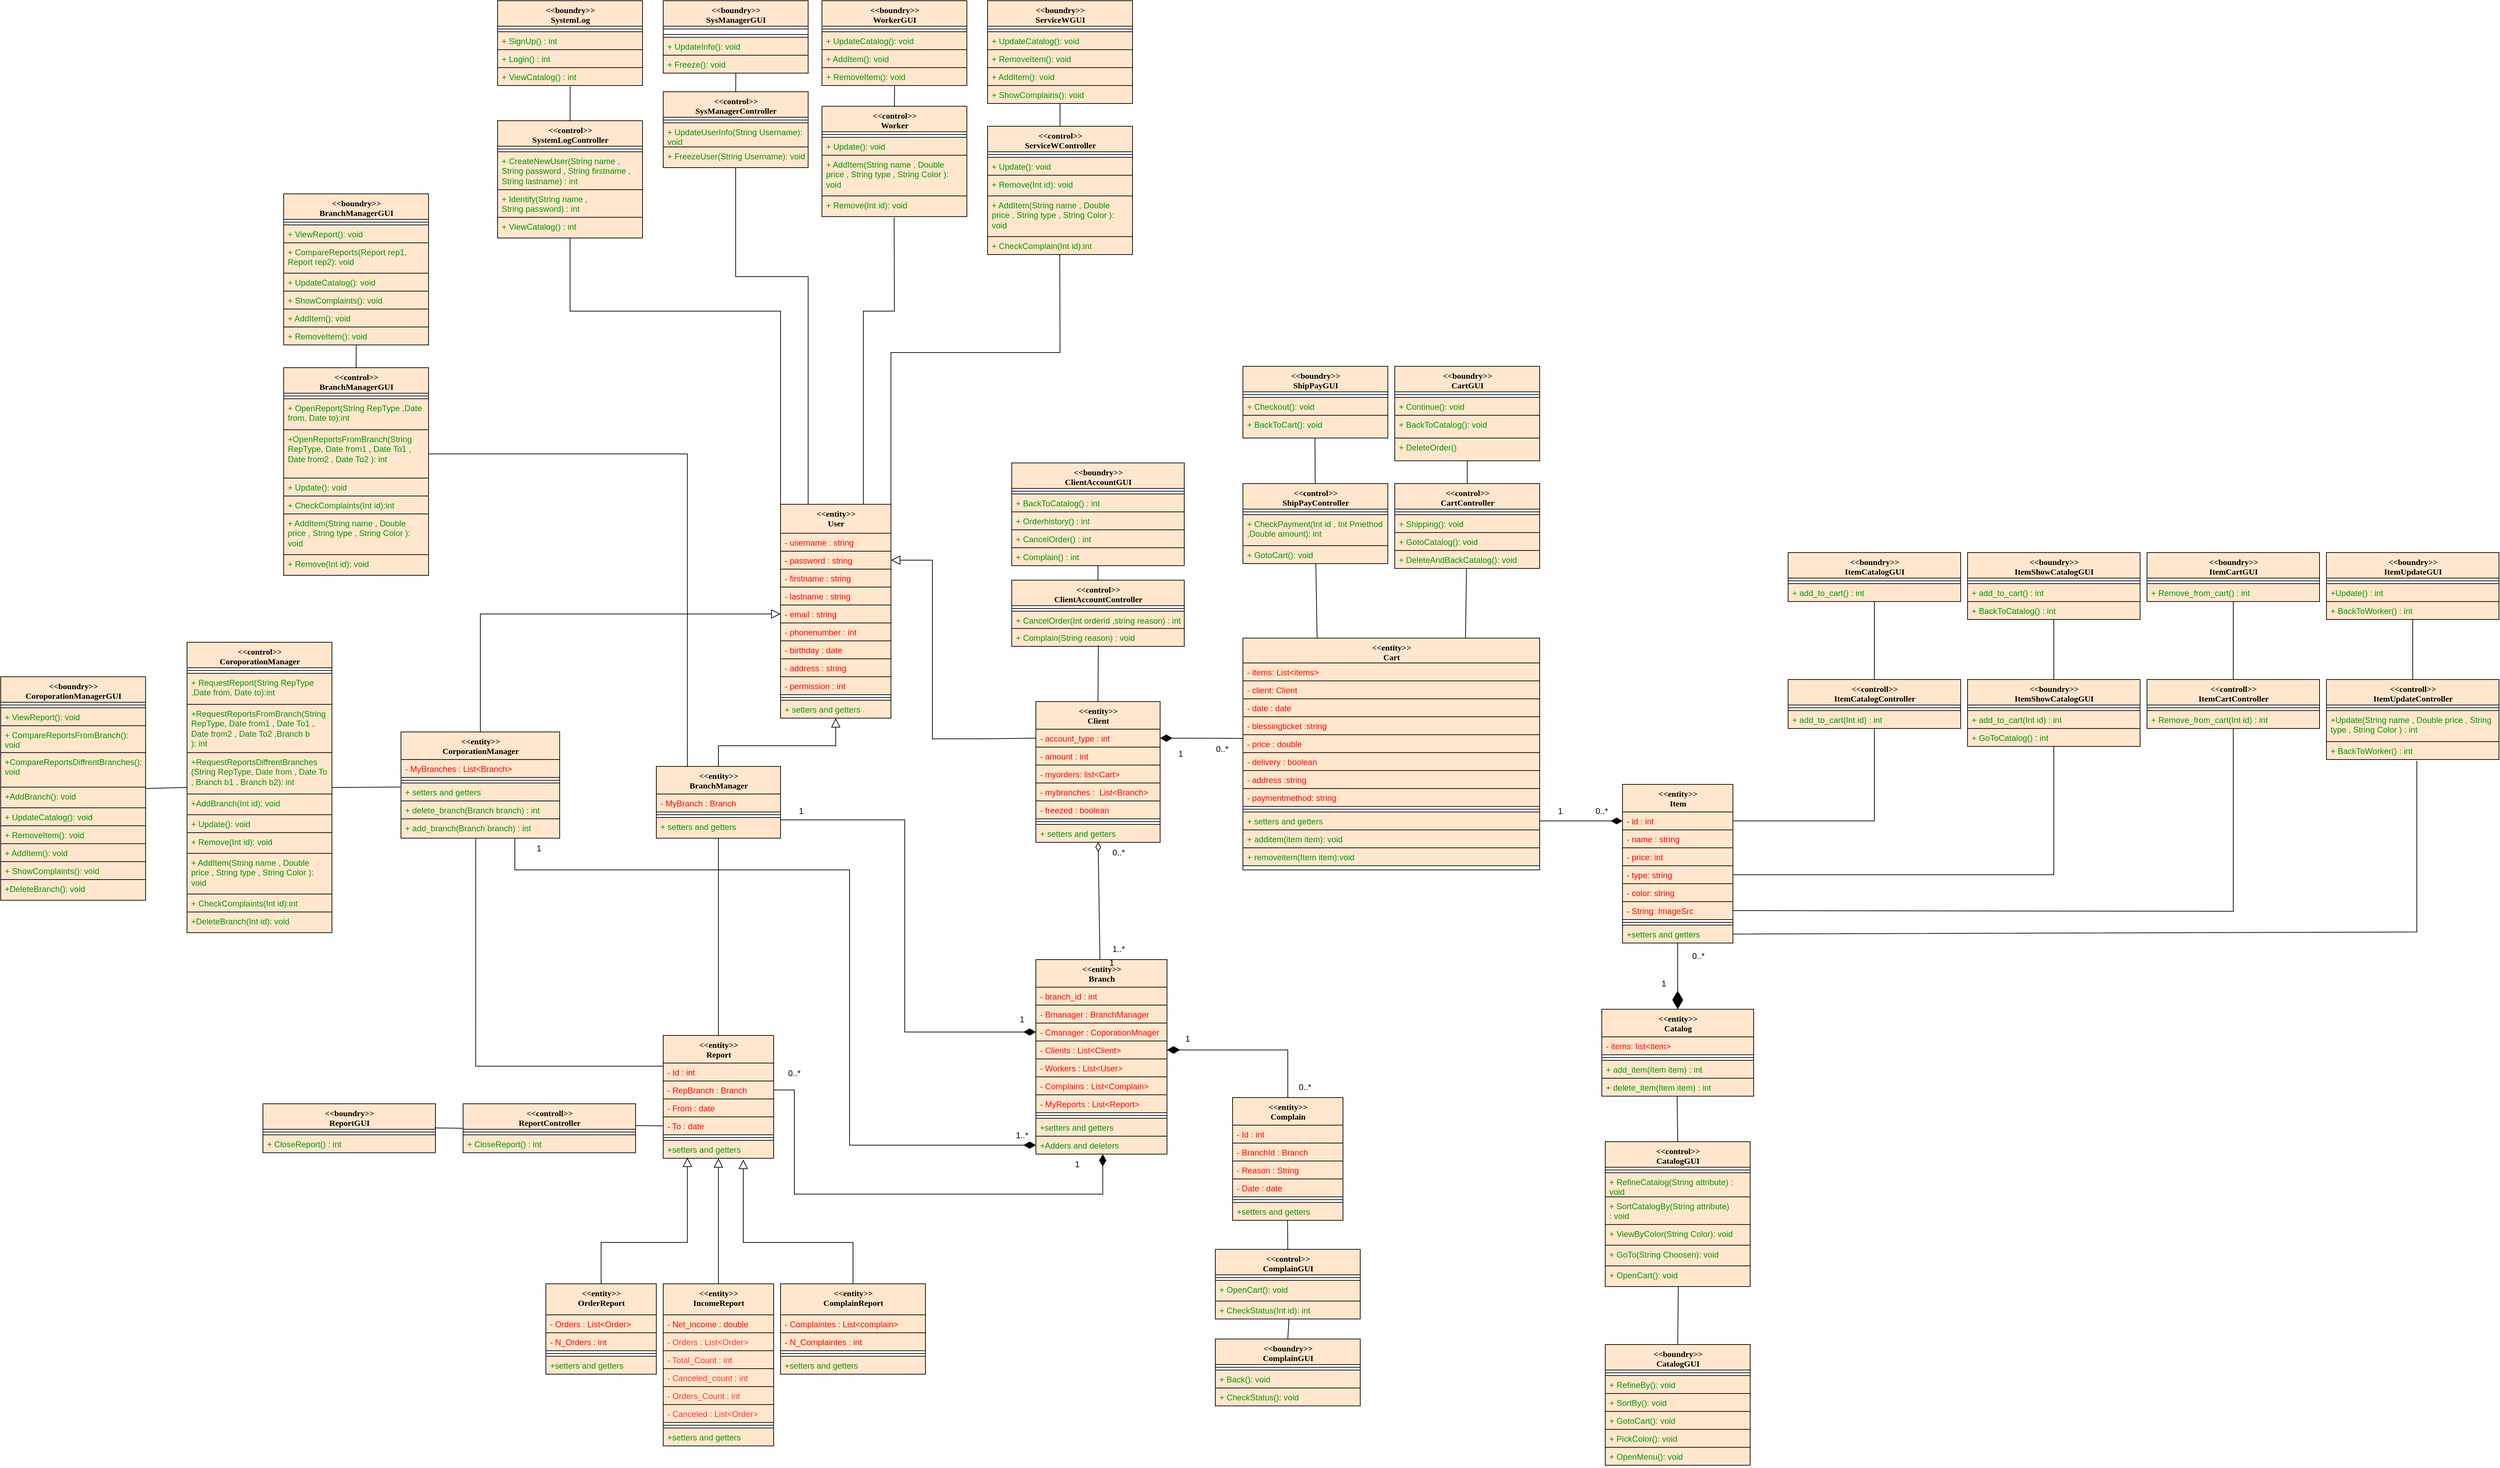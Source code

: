 <mxfile version="17.4.2" type="device"><diagram name="Page-1" id="9f46799a-70d6-7492-0946-bef42562c5a5"><mxGraphModel dx="2046" dy="672" grid="1" gridSize="10" guides="1" tooltips="1" connect="1" arrows="1" fold="1" page="1" pageScale="1" pageWidth="1100" pageHeight="850" background="none" math="0" shadow="0"><root><mxCell id="0"/><mxCell id="1" parent="0"/><mxCell id="fBxUX-hKAjFfpp-XT7zg-1" value="&amp;lt;&amp;lt;entity&amp;gt;&amp;gt;&lt;br&gt;Client" style="swimlane;html=1;fontStyle=1;align=center;verticalAlign=top;childLayout=stackLayout;horizontal=1;startSize=40;horizontalStack=0;resizeParent=1;resizeLast=0;collapsible=1;marginBottom=0;swimlaneFillColor=#ffffff;rounded=0;shadow=0;comic=0;labelBackgroundColor=none;strokeWidth=1;fillColor=#ffe6cc;fontFamily=Verdana;fontSize=12;strokeColor=#000000;" parent="1" vertex="1"><mxGeometry x="890" y="1716" width="180" height="204" as="geometry"/></mxCell><mxCell id="fBxUX-hKAjFfpp-XT7zg-2" value="- account_type : int" style="text;html=1;strokeColor=#000000;fillColor=#ffe6cc;align=left;verticalAlign=top;spacingLeft=4;spacingRight=4;whiteSpace=wrap;overflow=hidden;rotatable=0;points=[[0,0.5],[1,0.5]];portConstraint=eastwest;fontColor=#FF0000;" parent="fBxUX-hKAjFfpp-XT7zg-1" vertex="1"><mxGeometry y="40" width="180" height="26" as="geometry"/></mxCell><mxCell id="fBxUX-hKAjFfpp-XT7zg-3" value="- amount : int" style="text;html=1;strokeColor=#000000;fillColor=#ffe6cc;align=left;verticalAlign=top;spacingLeft=4;spacingRight=4;whiteSpace=wrap;overflow=hidden;rotatable=0;points=[[0,0.5],[1,0.5]];portConstraint=eastwest;fontColor=#FF0000;" parent="fBxUX-hKAjFfpp-XT7zg-1" vertex="1"><mxGeometry y="66" width="180" height="26" as="geometry"/></mxCell><mxCell id="fBxUX-hKAjFfpp-XT7zg-4" value="- myorders: list&amp;lt;Cart&amp;gt;" style="text;html=1;strokeColor=#000000;fillColor=#ffe6cc;align=left;verticalAlign=top;spacingLeft=4;spacingRight=4;whiteSpace=wrap;overflow=hidden;rotatable=0;points=[[0,0.5],[1,0.5]];portConstraint=eastwest;fontColor=#FF0000;" parent="fBxUX-hKAjFfpp-XT7zg-1" vertex="1"><mxGeometry y="92" width="180" height="26" as="geometry"/></mxCell><mxCell id="fBxUX-hKAjFfpp-XT7zg-5" value="- mybranches :&amp;nbsp; List&amp;lt;Branch&amp;gt;" style="text;html=1;strokeColor=#000000;fillColor=#ffe6cc;align=left;verticalAlign=top;spacingLeft=4;spacingRight=4;whiteSpace=wrap;overflow=hidden;rotatable=0;points=[[0,0.5],[1,0.5]];portConstraint=eastwest;fontColor=#FF0000;" parent="fBxUX-hKAjFfpp-XT7zg-1" vertex="1"><mxGeometry y="118" width="180" height="26" as="geometry"/></mxCell><mxCell id="fBxUX-hKAjFfpp-XT7zg-199" value="- freezed : boolean" style="text;html=1;strokeColor=#000000;fillColor=#ffe6cc;align=left;verticalAlign=top;spacingLeft=4;spacingRight=4;whiteSpace=wrap;overflow=hidden;rotatable=0;points=[[0,0.5],[1,0.5]];portConstraint=eastwest;fontColor=#FF0000;" parent="fBxUX-hKAjFfpp-XT7zg-1" vertex="1"><mxGeometry y="144" width="180" height="26" as="geometry"/></mxCell><mxCell id="fBxUX-hKAjFfpp-XT7zg-6" value="" style="line;html=1;strokeWidth=1;fillColor=#ffe6cc;align=left;verticalAlign=middle;spacingTop=-1;spacingLeft=3;spacingRight=3;rotatable=0;labelPosition=right;points=[];portConstraint=eastwest;strokeColor=#000000;" parent="fBxUX-hKAjFfpp-XT7zg-1" vertex="1"><mxGeometry y="170" width="180" height="8" as="geometry"/></mxCell><mxCell id="fBxUX-hKAjFfpp-XT7zg-7" value="+ setters and getters" style="text;html=1;strokeColor=#000000;fillColor=#ffe6cc;align=left;verticalAlign=top;spacingLeft=4;spacingRight=4;whiteSpace=wrap;overflow=hidden;rotatable=0;points=[[0,0.5],[1,0.5]];portConstraint=eastwest;fontColor=#009900;" parent="fBxUX-hKAjFfpp-XT7zg-1" vertex="1"><mxGeometry y="178" width="180" height="26" as="geometry"/></mxCell><mxCell id="fBxUX-hKAjFfpp-XT7zg-8" value="&amp;lt;&amp;lt;entity&amp;gt;&amp;gt;&lt;br&gt;User" style="swimlane;html=1;fontStyle=1;align=center;verticalAlign=top;childLayout=stackLayout;horizontal=1;startSize=42;horizontalStack=0;resizeParent=1;resizeLast=0;collapsible=1;marginBottom=0;swimlaneFillColor=#ffffff;rounded=0;shadow=0;comic=0;labelBackgroundColor=none;strokeWidth=1;fillColor=#ffe6cc;fontFamily=Verdana;fontSize=12;strokeColor=#000000;" parent="1" vertex="1"><mxGeometry x="520" y="1430" width="160" height="310" as="geometry"/></mxCell><mxCell id="fBxUX-hKAjFfpp-XT7zg-9" value="- username : string" style="text;html=1;strokeColor=#000000;fillColor=#ffe6cc;align=left;verticalAlign=top;spacingLeft=4;spacingRight=4;whiteSpace=wrap;overflow=hidden;rotatable=0;points=[[0,0.5],[1,0.5]];portConstraint=eastwest;fontColor=#FF0000;" parent="fBxUX-hKAjFfpp-XT7zg-8" vertex="1"><mxGeometry y="42" width="160" height="26" as="geometry"/></mxCell><mxCell id="fBxUX-hKAjFfpp-XT7zg-10" value="- password : string" style="text;html=1;strokeColor=#000000;fillColor=#ffe6cc;align=left;verticalAlign=top;spacingLeft=4;spacingRight=4;whiteSpace=wrap;overflow=hidden;rotatable=0;points=[[0,0.5],[1,0.5]];portConstraint=eastwest;fontColor=#FF0000;" parent="fBxUX-hKAjFfpp-XT7zg-8" vertex="1"><mxGeometry y="68" width="160" height="26" as="geometry"/></mxCell><mxCell id="xhYs7eCk8Ume6o1x9aA--87" value="- firstname : string" style="text;html=1;strokeColor=#000000;fillColor=#ffe6cc;align=left;verticalAlign=top;spacingLeft=4;spacingRight=4;whiteSpace=wrap;overflow=hidden;rotatable=0;points=[[0,0.5],[1,0.5]];portConstraint=eastwest;fontColor=#FF0000;" parent="fBxUX-hKAjFfpp-XT7zg-8" vertex="1"><mxGeometry y="94" width="160" height="26" as="geometry"/></mxCell><mxCell id="xhYs7eCk8Ume6o1x9aA--91" value="- lastname : string" style="text;html=1;strokeColor=#000000;fillColor=#ffe6cc;align=left;verticalAlign=top;spacingLeft=4;spacingRight=4;whiteSpace=wrap;overflow=hidden;rotatable=0;points=[[0,0.5],[1,0.5]];portConstraint=eastwest;fontColor=#FF0000;" parent="fBxUX-hKAjFfpp-XT7zg-8" vertex="1"><mxGeometry y="120" width="160" height="26" as="geometry"/></mxCell><mxCell id="xhYs7eCk8Ume6o1x9aA--92" value="- email : string" style="text;html=1;strokeColor=#000000;fillColor=#ffe6cc;align=left;verticalAlign=top;spacingLeft=4;spacingRight=4;whiteSpace=wrap;overflow=hidden;rotatable=0;points=[[0,0.5],[1,0.5]];portConstraint=eastwest;fontColor=#FF0000;" parent="fBxUX-hKAjFfpp-XT7zg-8" vertex="1"><mxGeometry y="146" width="160" height="26" as="geometry"/></mxCell><mxCell id="xhYs7eCk8Ume6o1x9aA--102" value="- phonenumber : int" style="text;html=1;strokeColor=#000000;fillColor=#ffe6cc;align=left;verticalAlign=top;spacingLeft=4;spacingRight=4;whiteSpace=wrap;overflow=hidden;rotatable=0;points=[[0,0.5],[1,0.5]];portConstraint=eastwest;fontColor=#FF0000;" parent="fBxUX-hKAjFfpp-XT7zg-8" vertex="1"><mxGeometry y="172" width="160" height="26" as="geometry"/></mxCell><mxCell id="xhYs7eCk8Ume6o1x9aA--104" value="- birthday : date" style="text;html=1;strokeColor=#000000;fillColor=#ffe6cc;align=left;verticalAlign=top;spacingLeft=4;spacingRight=4;whiteSpace=wrap;overflow=hidden;rotatable=0;points=[[0,0.5],[1,0.5]];portConstraint=eastwest;fontColor=#FF0000;" parent="fBxUX-hKAjFfpp-XT7zg-8" vertex="1"><mxGeometry y="198" width="160" height="26" as="geometry"/></mxCell><mxCell id="xhYs7eCk8Ume6o1x9aA--103" value="- address : string" style="text;html=1;strokeColor=#000000;fillColor=#ffe6cc;align=left;verticalAlign=top;spacingLeft=4;spacingRight=4;whiteSpace=wrap;overflow=hidden;rotatable=0;points=[[0,0.5],[1,0.5]];portConstraint=eastwest;fontColor=#FF0000;" parent="fBxUX-hKAjFfpp-XT7zg-8" vertex="1"><mxGeometry y="224" width="160" height="26" as="geometry"/></mxCell><mxCell id="fBxUX-hKAjFfpp-XT7zg-115" value="&lt;font&gt;- permission : int&lt;/font&gt;" style="text;html=1;strokeColor=#000000;fillColor=#ffe6cc;align=left;verticalAlign=top;spacingLeft=4;spacingRight=4;whiteSpace=wrap;overflow=hidden;rotatable=0;points=[[0,0.5],[1,0.5]];portConstraint=eastwest;fontColor=#FF0000;" parent="fBxUX-hKAjFfpp-XT7zg-8" vertex="1"><mxGeometry y="250" width="160" height="26" as="geometry"/></mxCell><mxCell id="fBxUX-hKAjFfpp-XT7zg-11" value="" style="line;html=1;strokeWidth=1;fillColor=#ffe6cc;align=left;verticalAlign=middle;spacingTop=-1;spacingLeft=3;spacingRight=3;rotatable=0;labelPosition=right;points=[];portConstraint=eastwest;strokeColor=#000000;fontColor=#FF0000;" parent="fBxUX-hKAjFfpp-XT7zg-8" vertex="1"><mxGeometry y="276" width="160" height="8" as="geometry"/></mxCell><mxCell id="fBxUX-hKAjFfpp-XT7zg-24" value="+ setters and getters" style="text;html=1;strokeColor=#000000;fillColor=#ffe6cc;align=left;verticalAlign=top;spacingLeft=4;spacingRight=4;whiteSpace=wrap;overflow=hidden;rotatable=0;points=[[0,0.5],[1,0.5]];portConstraint=eastwest;fontColor=#009900;" parent="fBxUX-hKAjFfpp-XT7zg-8" vertex="1"><mxGeometry y="284" width="160" height="26" as="geometry"/></mxCell><mxCell id="5GcKi8I-cHpEoTJs3Cb2-20" style="edgeStyle=orthogonalEdgeStyle;rounded=0;orthogonalLoop=1;jettySize=auto;html=1;exitX=0;exitY=0.25;exitDx=0;exitDy=0;entryX=0.471;entryY=1.004;entryDx=0;entryDy=0;entryPerimeter=0;endArrow=none;endFill=0;" parent="1" source="fBxUX-hKAjFfpp-XT7zg-26" target="fBxUX-hKAjFfpp-XT7zg-133" edge="1"><mxGeometry relative="1" as="geometry"/></mxCell><mxCell id="fBxUX-hKAjFfpp-XT7zg-26" value="&amp;lt;&amp;lt;entity&amp;gt;&amp;gt;&lt;br&gt;Report" style="swimlane;html=1;fontStyle=1;align=center;verticalAlign=top;childLayout=stackLayout;horizontal=1;startSize=40;horizontalStack=0;resizeParent=1;resizeLast=0;collapsible=1;marginBottom=0;swimlaneFillColor=#ffffff;rounded=0;shadow=0;comic=0;labelBackgroundColor=none;strokeWidth=1;fillColor=#ffe6cc;fontFamily=Verdana;fontSize=12;strokeColor=#000000;" parent="1" vertex="1"><mxGeometry x="350" y="2200" width="160" height="178" as="geometry"/></mxCell><mxCell id="fBxUX-hKAjFfpp-XT7zg-27" value="- Id : int" style="text;html=1;strokeColor=#000000;fillColor=#ffe6cc;align=left;verticalAlign=top;spacingLeft=4;spacingRight=4;whiteSpace=wrap;overflow=hidden;rotatable=0;points=[[0,0.5],[1,0.5]];portConstraint=eastwest;fontColor=#FF0000;" parent="fBxUX-hKAjFfpp-XT7zg-26" vertex="1"><mxGeometry y="40" width="160" height="26" as="geometry"/></mxCell><mxCell id="fBxUX-hKAjFfpp-XT7zg-28" value="- RepBranch : Branch" style="text;html=1;strokeColor=#000000;fillColor=#ffe6cc;align=left;verticalAlign=top;spacingLeft=4;spacingRight=4;whiteSpace=wrap;overflow=hidden;rotatable=0;points=[[0,0.5],[1,0.5]];portConstraint=eastwest;fontColor=#FF0000;" parent="fBxUX-hKAjFfpp-XT7zg-26" vertex="1"><mxGeometry y="66" width="160" height="26" as="geometry"/></mxCell><mxCell id="fBxUX-hKAjFfpp-XT7zg-29" value="- From : date" style="text;html=1;strokeColor=#000000;fillColor=#ffe6cc;align=left;verticalAlign=top;spacingLeft=4;spacingRight=4;whiteSpace=wrap;overflow=hidden;rotatable=0;points=[[0,0.5],[1,0.5]];portConstraint=eastwest;fontColor=#FF0000;" parent="fBxUX-hKAjFfpp-XT7zg-26" vertex="1"><mxGeometry y="92" width="160" height="26" as="geometry"/></mxCell><mxCell id="fBxUX-hKAjFfpp-XT7zg-30" value="- To : date" style="text;html=1;strokeColor=#000000;fillColor=#ffe6cc;align=left;verticalAlign=top;spacingLeft=4;spacingRight=4;whiteSpace=wrap;overflow=hidden;rotatable=0;points=[[0,0.5],[1,0.5]];portConstraint=eastwest;fontColor=#FF0000;" parent="fBxUX-hKAjFfpp-XT7zg-26" vertex="1"><mxGeometry y="118" width="160" height="26" as="geometry"/></mxCell><mxCell id="fBxUX-hKAjFfpp-XT7zg-31" value="" style="line;html=1;strokeWidth=1;fillColor=#ffe6cc;align=left;verticalAlign=middle;spacingTop=-1;spacingLeft=3;spacingRight=3;rotatable=0;labelPosition=right;points=[];portConstraint=eastwest;strokeColor=#000000;" parent="fBxUX-hKAjFfpp-XT7zg-26" vertex="1"><mxGeometry y="144" width="160" height="8" as="geometry"/></mxCell><mxCell id="fBxUX-hKAjFfpp-XT7zg-109" value="+setters and getters" style="text;html=1;strokeColor=#000000;fillColor=#ffe6cc;align=left;verticalAlign=top;spacingLeft=4;spacingRight=4;whiteSpace=wrap;overflow=hidden;rotatable=0;points=[[0,0.5],[1,0.5]];portConstraint=eastwest;fontColor=#009900;" parent="fBxUX-hKAjFfpp-XT7zg-26" vertex="1"><mxGeometry y="152" width="160" height="26" as="geometry"/></mxCell><mxCell id="fBxUX-hKAjFfpp-XT7zg-32" value="&amp;lt;&amp;lt;entity&amp;gt;&amp;gt;&lt;br&gt;IncomeReport" style="swimlane;html=1;fontStyle=1;align=center;verticalAlign=top;childLayout=stackLayout;horizontal=1;startSize=45;horizontalStack=0;resizeParent=1;resizeLast=0;collapsible=1;marginBottom=0;swimlaneFillColor=#ffffff;rounded=0;shadow=0;comic=0;labelBackgroundColor=none;strokeWidth=1;fillColor=#ffe6cc;fontFamily=Verdana;fontSize=12;strokeColor=#000000;" parent="1" vertex="1"><mxGeometry x="350" y="2560" width="160" height="235" as="geometry"/></mxCell><mxCell id="fBxUX-hKAjFfpp-XT7zg-33" value="- Net_income : double" style="text;html=1;strokeColor=#000000;fillColor=#ffe6cc;align=left;verticalAlign=top;spacingLeft=4;spacingRight=4;whiteSpace=wrap;overflow=hidden;rotatable=0;points=[[0,0.5],[1,0.5]];portConstraint=eastwest;fontColor=#FF0000;" parent="fBxUX-hKAjFfpp-XT7zg-32" vertex="1"><mxGeometry y="45" width="160" height="26" as="geometry"/></mxCell><mxCell id="fBxUX-hKAjFfpp-XT7zg-34" value="- Orders : List&amp;lt;Order&amp;gt;&amp;nbsp;&amp;nbsp;" style="text;html=1;strokeColor=#000000;fillColor=#ffe6cc;align=left;verticalAlign=top;spacingLeft=4;spacingRight=4;whiteSpace=wrap;overflow=hidden;rotatable=0;points=[[0,0.5],[1,0.5]];portConstraint=eastwest;fontColor=#FF3333;" parent="fBxUX-hKAjFfpp-XT7zg-32" vertex="1"><mxGeometry y="71" width="160" height="26" as="geometry"/></mxCell><mxCell id="fBxUX-hKAjFfpp-XT7zg-35" value="- Total_Count : int&amp;nbsp;" style="text;html=1;strokeColor=#000000;fillColor=#ffe6cc;align=left;verticalAlign=top;spacingLeft=4;spacingRight=4;whiteSpace=wrap;overflow=hidden;rotatable=0;points=[[0,0.5],[1,0.5]];portConstraint=eastwest;fontColor=#FF3333;" parent="fBxUX-hKAjFfpp-XT7zg-32" vertex="1"><mxGeometry y="97" width="160" height="26" as="geometry"/></mxCell><mxCell id="fBxUX-hKAjFfpp-XT7zg-36" value="- Canceled_count : int&amp;nbsp;" style="text;html=1;strokeColor=#000000;fillColor=#ffe6cc;align=left;verticalAlign=top;spacingLeft=4;spacingRight=4;whiteSpace=wrap;overflow=hidden;rotatable=0;points=[[0,0.5],[1,0.5]];portConstraint=eastwest;fontColor=#FF3333;" parent="fBxUX-hKAjFfpp-XT7zg-32" vertex="1"><mxGeometry y="123" width="160" height="26" as="geometry"/></mxCell><mxCell id="fBxUX-hKAjFfpp-XT7zg-37" value="- Orders_Count : int&amp;nbsp;" style="text;html=1;strokeColor=#000000;fillColor=#ffe6cc;align=left;verticalAlign=top;spacingLeft=4;spacingRight=4;whiteSpace=wrap;overflow=hidden;rotatable=0;points=[[0,0.5],[1,0.5]];portConstraint=eastwest;fontColor=#FF3333;" parent="fBxUX-hKAjFfpp-XT7zg-32" vertex="1"><mxGeometry y="149" width="160" height="26" as="geometry"/></mxCell><mxCell id="fBxUX-hKAjFfpp-XT7zg-38" value="- Canceled : List&amp;lt;Order&amp;gt;&amp;nbsp;&amp;nbsp;" style="text;html=1;strokeColor=#000000;fillColor=#ffe6cc;align=left;verticalAlign=top;spacingLeft=4;spacingRight=4;whiteSpace=wrap;overflow=hidden;rotatable=0;points=[[0,0.5],[1,0.5]];portConstraint=eastwest;fontColor=#FF3333;" parent="fBxUX-hKAjFfpp-XT7zg-32" vertex="1"><mxGeometry y="175" width="160" height="26" as="geometry"/></mxCell><mxCell id="fBxUX-hKAjFfpp-XT7zg-39" value="" style="line;html=1;strokeWidth=1;fillColor=#ffe6cc;align=left;verticalAlign=middle;spacingTop=-1;spacingLeft=3;spacingRight=3;rotatable=0;labelPosition=right;points=[];portConstraint=eastwest;strokeColor=#000000;" parent="fBxUX-hKAjFfpp-XT7zg-32" vertex="1"><mxGeometry y="201" width="160" height="8" as="geometry"/></mxCell><mxCell id="fBxUX-hKAjFfpp-XT7zg-111" value="+setters and getters" style="text;html=1;strokeColor=#000000;fillColor=#ffe6cc;align=left;verticalAlign=top;spacingLeft=4;spacingRight=4;whiteSpace=wrap;overflow=hidden;rotatable=0;points=[[0,0.5],[1,0.5]];portConstraint=eastwest;fontColor=#009900;" parent="fBxUX-hKAjFfpp-XT7zg-32" vertex="1"><mxGeometry y="209" width="160" height="26" as="geometry"/></mxCell><mxCell id="fBxUX-hKAjFfpp-XT7zg-40" value="&amp;lt;&amp;lt;entity&amp;gt;&amp;gt;&lt;br&gt;OrderReport" style="swimlane;html=1;fontStyle=1;align=center;verticalAlign=top;childLayout=stackLayout;horizontal=1;startSize=45;horizontalStack=0;resizeParent=1;resizeLast=0;collapsible=1;marginBottom=0;swimlaneFillColor=#ffffff;rounded=0;shadow=0;comic=0;labelBackgroundColor=none;strokeWidth=1;fillColor=#ffe6cc;fontFamily=Verdana;fontSize=12;strokeColor=#000000;" parent="1" vertex="1"><mxGeometry x="180" y="2560" width="160" height="131" as="geometry"/></mxCell><mxCell id="fBxUX-hKAjFfpp-XT7zg-41" value="- Orders : List&amp;lt;Order&amp;gt;&amp;nbsp;&amp;nbsp;" style="text;html=1;strokeColor=#000000;fillColor=#ffe6cc;align=left;verticalAlign=top;spacingLeft=4;spacingRight=4;whiteSpace=wrap;overflow=hidden;rotatable=0;points=[[0,0.5],[1,0.5]];portConstraint=eastwest;fontColor=#FF0000;" parent="fBxUX-hKAjFfpp-XT7zg-40" vertex="1"><mxGeometry y="45" width="160" height="26" as="geometry"/></mxCell><mxCell id="fBxUX-hKAjFfpp-XT7zg-42" value="- N_Orders : int&amp;nbsp;&amp;nbsp;" style="text;html=1;strokeColor=#000000;fillColor=#ffe6cc;align=left;verticalAlign=top;spacingLeft=4;spacingRight=4;whiteSpace=wrap;overflow=hidden;rotatable=0;points=[[0,0.5],[1,0.5]];portConstraint=eastwest;fontColor=#FF0000;" parent="fBxUX-hKAjFfpp-XT7zg-40" vertex="1"><mxGeometry y="71" width="160" height="26" as="geometry"/></mxCell><mxCell id="fBxUX-hKAjFfpp-XT7zg-43" value="" style="line;html=1;strokeWidth=1;fillColor=#ffe6cc;align=left;verticalAlign=middle;spacingTop=-1;spacingLeft=3;spacingRight=3;rotatable=0;labelPosition=right;points=[];portConstraint=eastwest;strokeColor=#000000;" parent="fBxUX-hKAjFfpp-XT7zg-40" vertex="1"><mxGeometry y="97" width="160" height="8" as="geometry"/></mxCell><mxCell id="fBxUX-hKAjFfpp-XT7zg-112" value="+setters and getters" style="text;html=1;strokeColor=#000000;fillColor=#ffe6cc;align=left;verticalAlign=top;spacingLeft=4;spacingRight=4;whiteSpace=wrap;overflow=hidden;rotatable=0;points=[[0,0.5],[1,0.5]];portConstraint=eastwest;fontColor=#009900;" parent="fBxUX-hKAjFfpp-XT7zg-40" vertex="1"><mxGeometry y="105" width="160" height="26" as="geometry"/></mxCell><mxCell id="fBxUX-hKAjFfpp-XT7zg-44" value="&amp;lt;&amp;lt;entity&amp;gt;&amp;gt;&lt;br&gt;ComplainReport" style="swimlane;html=1;fontStyle=1;align=center;verticalAlign=top;childLayout=stackLayout;horizontal=1;startSize=45;horizontalStack=0;resizeParent=1;resizeLast=0;collapsible=1;marginBottom=0;swimlaneFillColor=#ffffff;rounded=0;shadow=0;comic=0;labelBackgroundColor=none;strokeWidth=1;fillColor=#ffe6cc;fontFamily=Verdana;fontSize=12;strokeColor=#000000;" parent="1" vertex="1"><mxGeometry x="520" y="2560" width="210" height="131" as="geometry"/></mxCell><mxCell id="fBxUX-hKAjFfpp-XT7zg-45" value="- Complaintes : List&amp;lt;complain&amp;gt;" style="text;html=1;strokeColor=#000000;fillColor=#ffe6cc;align=left;verticalAlign=top;spacingLeft=4;spacingRight=4;whiteSpace=wrap;overflow=hidden;rotatable=0;points=[[0,0.5],[1,0.5]];portConstraint=eastwest;fontColor=#FF0000;" parent="fBxUX-hKAjFfpp-XT7zg-44" vertex="1"><mxGeometry y="45" width="210" height="26" as="geometry"/></mxCell><mxCell id="fBxUX-hKAjFfpp-XT7zg-46" value="- N_Complaintes : int" style="text;html=1;strokeColor=#000000;fillColor=#ffe6cc;align=left;verticalAlign=top;spacingLeft=4;spacingRight=4;whiteSpace=wrap;overflow=hidden;rotatable=0;points=[[0,0.5],[1,0.5]];portConstraint=eastwest;fontColor=#FF0000;" parent="fBxUX-hKAjFfpp-XT7zg-44" vertex="1"><mxGeometry y="71" width="210" height="26" as="geometry"/></mxCell><mxCell id="fBxUX-hKAjFfpp-XT7zg-47" value="" style="line;html=1;strokeWidth=1;fillColor=#ffe6cc;align=left;verticalAlign=middle;spacingTop=-1;spacingLeft=3;spacingRight=3;rotatable=0;labelPosition=right;points=[];portConstraint=eastwest;strokeColor=#000000;" parent="fBxUX-hKAjFfpp-XT7zg-44" vertex="1"><mxGeometry y="97" width="210" height="8" as="geometry"/></mxCell><mxCell id="fBxUX-hKAjFfpp-XT7zg-110" value="+setters and getters" style="text;html=1;strokeColor=#000000;fillColor=#ffe6cc;align=left;verticalAlign=top;spacingLeft=4;spacingRight=4;whiteSpace=wrap;overflow=hidden;rotatable=0;points=[[0,0.5],[1,0.5]];portConstraint=eastwest;fontColor=#009900;" parent="fBxUX-hKAjFfpp-XT7zg-44" vertex="1"><mxGeometry y="105" width="210" height="26" as="geometry"/></mxCell><mxCell id="fBxUX-hKAjFfpp-XT7zg-48" value="&amp;lt;&amp;lt;entity&amp;gt;&amp;gt;&lt;br&gt;Branch" style="swimlane;html=1;fontStyle=1;align=center;verticalAlign=top;childLayout=stackLayout;horizontal=1;startSize=40;horizontalStack=0;resizeParent=1;resizeLast=0;collapsible=1;marginBottom=0;swimlaneFillColor=#ffffff;rounded=0;shadow=0;comic=0;labelBackgroundColor=none;strokeWidth=1;fillColor=#ffe6cc;fontFamily=Verdana;fontSize=12;strokeColor=#000000;" parent="1" vertex="1"><mxGeometry x="890" y="2090" width="190" height="282" as="geometry"/></mxCell><mxCell id="fBxUX-hKAjFfpp-XT7zg-49" value="- branch_id : int" style="text;html=1;strokeColor=#000000;fillColor=#ffe6cc;align=left;verticalAlign=top;spacingLeft=4;spacingRight=4;whiteSpace=wrap;overflow=hidden;rotatable=0;points=[[0,0.5],[1,0.5]];portConstraint=eastwest;fontColor=#FF0000;" parent="fBxUX-hKAjFfpp-XT7zg-48" vertex="1"><mxGeometry y="40" width="190" height="26" as="geometry"/></mxCell><mxCell id="fBxUX-hKAjFfpp-XT7zg-51" value="- Bmanager : BranchManager" style="text;html=1;strokeColor=#000000;fillColor=#ffe6cc;align=left;verticalAlign=top;spacingLeft=4;spacingRight=4;whiteSpace=wrap;overflow=hidden;rotatable=0;points=[[0,0.5],[1,0.5]];portConstraint=eastwest;fontColor=#FF0000;" parent="fBxUX-hKAjFfpp-XT7zg-48" vertex="1"><mxGeometry y="66" width="190" height="26" as="geometry"/></mxCell><mxCell id="fBxUX-hKAjFfpp-XT7zg-52" value="- Cmanager : CoporationMnager" style="text;html=1;strokeColor=#000000;fillColor=#ffe6cc;align=left;verticalAlign=top;spacingLeft=4;spacingRight=4;whiteSpace=wrap;overflow=hidden;rotatable=0;points=[[0,0.5],[1,0.5]];portConstraint=eastwest;fontColor=#FF0000;" parent="fBxUX-hKAjFfpp-XT7zg-48" vertex="1"><mxGeometry y="92" width="190" height="26" as="geometry"/></mxCell><mxCell id="fBxUX-hKAjFfpp-XT7zg-53" value="- Clients : List&amp;lt;Client&amp;gt;" style="text;html=1;strokeColor=#000000;fillColor=#ffe6cc;align=left;verticalAlign=top;spacingLeft=4;spacingRight=4;whiteSpace=wrap;overflow=hidden;rotatable=0;points=[[0,0.5],[1,0.5]];portConstraint=eastwest;fontColor=#FF0000;" parent="fBxUX-hKAjFfpp-XT7zg-48" vertex="1"><mxGeometry y="118" width="190" height="26" as="geometry"/></mxCell><mxCell id="fBxUX-hKAjFfpp-XT7zg-54" value="- Workers : List&amp;lt;User&amp;gt;" style="text;html=1;strokeColor=#000000;fillColor=#ffe6cc;align=left;verticalAlign=top;spacingLeft=4;spacingRight=4;whiteSpace=wrap;overflow=hidden;rotatable=0;points=[[0,0.5],[1,0.5]];portConstraint=eastwest;fontColor=#FF0000;" parent="fBxUX-hKAjFfpp-XT7zg-48" vertex="1"><mxGeometry y="144" width="190" height="26" as="geometry"/></mxCell><mxCell id="xhYs7eCk8Ume6o1x9aA--76" value="- Complains : List&amp;lt;Complain&amp;gt;" style="text;html=1;strokeColor=#000000;fillColor=#ffe6cc;align=left;verticalAlign=top;spacingLeft=4;spacingRight=4;whiteSpace=wrap;overflow=hidden;rotatable=0;points=[[0,0.5],[1,0.5]];portConstraint=eastwest;fontColor=#FF0000;" parent="fBxUX-hKAjFfpp-XT7zg-48" vertex="1"><mxGeometry y="170" width="190" height="26" as="geometry"/></mxCell><mxCell id="fBxUX-hKAjFfpp-XT7zg-55" value="- MyReports : List&amp;lt;Report&amp;gt;" style="text;html=1;strokeColor=#000000;fillColor=#ffe6cc;align=left;verticalAlign=top;spacingLeft=4;spacingRight=4;whiteSpace=wrap;overflow=hidden;rotatable=0;points=[[0,0.5],[1,0.5]];portConstraint=eastwest;fontColor=#FF0000;" parent="fBxUX-hKAjFfpp-XT7zg-48" vertex="1"><mxGeometry y="196" width="190" height="26" as="geometry"/></mxCell><mxCell id="fBxUX-hKAjFfpp-XT7zg-56" value="" style="line;html=1;strokeWidth=1;fillColor=#ffe6cc;align=left;verticalAlign=middle;spacingTop=-1;spacingLeft=3;spacingRight=3;rotatable=0;labelPosition=right;points=[];portConstraint=eastwest;strokeColor=#000000;" parent="fBxUX-hKAjFfpp-XT7zg-48" vertex="1"><mxGeometry y="222" width="190" height="8" as="geometry"/></mxCell><mxCell id="fBxUX-hKAjFfpp-XT7zg-108" value="+setters and getters" style="text;html=1;strokeColor=#000000;fillColor=#ffe6cc;align=left;verticalAlign=top;spacingLeft=4;spacingRight=4;whiteSpace=wrap;overflow=hidden;rotatable=0;points=[[0,0.5],[1,0.5]];portConstraint=eastwest;fontColor=#009900;" parent="fBxUX-hKAjFfpp-XT7zg-48" vertex="1"><mxGeometry y="230" width="190" height="26" as="geometry"/></mxCell><mxCell id="xhYs7eCk8Ume6o1x9aA--86" value="+Adders and deleters" style="text;html=1;strokeColor=#000000;fillColor=#ffe6cc;align=left;verticalAlign=top;spacingLeft=4;spacingRight=4;whiteSpace=wrap;overflow=hidden;rotatable=0;points=[[0,0.5],[1,0.5]];portConstraint=eastwest;fontColor=#009900;" parent="fBxUX-hKAjFfpp-XT7zg-48" vertex="1"><mxGeometry y="256" width="190" height="26" as="geometry"/></mxCell><mxCell id="fBxUX-hKAjFfpp-XT7zg-57" value="&amp;lt;&amp;lt;entity&amp;gt;&amp;gt;&lt;br&gt;Complain" style="swimlane;html=1;fontStyle=1;align=center;verticalAlign=top;childLayout=stackLayout;horizontal=1;startSize=40;horizontalStack=0;resizeParent=1;resizeLast=0;collapsible=1;marginBottom=0;swimlaneFillColor=#ffffff;rounded=0;shadow=0;comic=0;labelBackgroundColor=none;strokeWidth=1;fillColor=#ffe6cc;fontFamily=Verdana;fontSize=12;strokeColor=#000000;" parent="1" vertex="1"><mxGeometry x="1175" y="2290" width="160" height="178" as="geometry"/></mxCell><mxCell id="fBxUX-hKAjFfpp-XT7zg-58" value="- Id : int" style="text;html=1;strokeColor=#000000;fillColor=#ffe6cc;align=left;verticalAlign=top;spacingLeft=4;spacingRight=4;whiteSpace=wrap;overflow=hidden;rotatable=0;points=[[0,0.5],[1,0.5]];portConstraint=eastwest;fontColor=#FF0000;" parent="fBxUX-hKAjFfpp-XT7zg-57" vertex="1"><mxGeometry y="40" width="160" height="26" as="geometry"/></mxCell><mxCell id="fBxUX-hKAjFfpp-XT7zg-59" value="- BranchId : Branch" style="text;html=1;strokeColor=#000000;fillColor=#ffe6cc;align=left;verticalAlign=top;spacingLeft=4;spacingRight=4;whiteSpace=wrap;overflow=hidden;rotatable=0;points=[[0,0.5],[1,0.5]];portConstraint=eastwest;fontColor=#FF0000;" parent="fBxUX-hKAjFfpp-XT7zg-57" vertex="1"><mxGeometry y="66" width="160" height="26" as="geometry"/></mxCell><mxCell id="fBxUX-hKAjFfpp-XT7zg-60" value="- Reason : String" style="text;html=1;strokeColor=#000000;fillColor=#ffe6cc;align=left;verticalAlign=top;spacingLeft=4;spacingRight=4;whiteSpace=wrap;overflow=hidden;rotatable=0;points=[[0,0.5],[1,0.5]];portConstraint=eastwest;fontColor=#FF0000;" parent="fBxUX-hKAjFfpp-XT7zg-57" vertex="1"><mxGeometry y="92" width="160" height="26" as="geometry"/></mxCell><mxCell id="fBxUX-hKAjFfpp-XT7zg-61" value="- Date : date" style="text;html=1;strokeColor=#000000;fillColor=#ffe6cc;align=left;verticalAlign=top;spacingLeft=4;spacingRight=4;whiteSpace=wrap;overflow=hidden;rotatable=0;points=[[0,0.5],[1,0.5]];portConstraint=eastwest;fontColor=#FF0000;" parent="fBxUX-hKAjFfpp-XT7zg-57" vertex="1"><mxGeometry y="118" width="160" height="26" as="geometry"/></mxCell><mxCell id="fBxUX-hKAjFfpp-XT7zg-62" value="" style="line;html=1;strokeWidth=1;fillColor=#ffe6cc;align=left;verticalAlign=middle;spacingTop=-1;spacingLeft=3;spacingRight=3;rotatable=0;labelPosition=right;points=[];portConstraint=eastwest;strokeColor=#000000;" parent="fBxUX-hKAjFfpp-XT7zg-57" vertex="1"><mxGeometry y="144" width="160" height="8" as="geometry"/></mxCell><mxCell id="fBxUX-hKAjFfpp-XT7zg-107" value="+setters and getters" style="text;html=1;strokeColor=#000000;fillColor=#ffe6cc;align=left;verticalAlign=top;spacingLeft=4;spacingRight=4;whiteSpace=wrap;overflow=hidden;rotatable=0;points=[[0,0.5],[1,0.5]];portConstraint=eastwest;fontColor=#009900;" parent="fBxUX-hKAjFfpp-XT7zg-57" vertex="1"><mxGeometry y="152" width="160" height="26" as="geometry"/></mxCell><mxCell id="fBxUX-hKAjFfpp-XT7zg-63" value="&amp;lt;&amp;lt;entity&amp;gt;&amp;gt;&lt;br&gt;Cart" style="swimlane;html=1;fontStyle=1;align=center;verticalAlign=top;childLayout=stackLayout;horizontal=1;startSize=36;horizontalStack=0;resizeParent=1;resizeLast=0;collapsible=1;marginBottom=0;swimlaneFillColor=#ffffff;rounded=0;shadow=0;comic=0;labelBackgroundColor=none;strokeWidth=1;fillColor=#ffe6cc;fontFamily=Verdana;fontSize=12;strokeColor=#000000;" parent="1" vertex="1"><mxGeometry x="1190" y="1624" width="430" height="336" as="geometry"/></mxCell><mxCell id="fBxUX-hKAjFfpp-XT7zg-64" value="- items: List&amp;lt;items&amp;gt;" style="text;html=1;strokeColor=#000000;fillColor=#ffe6cc;align=left;verticalAlign=top;spacingLeft=4;spacingRight=4;whiteSpace=wrap;overflow=hidden;rotatable=0;points=[[0,0.5],[1,0.5]];portConstraint=eastwest;fontColor=#FF0000;" parent="fBxUX-hKAjFfpp-XT7zg-63" vertex="1"><mxGeometry y="36" width="430" height="26" as="geometry"/></mxCell><mxCell id="fBxUX-hKAjFfpp-XT7zg-65" value="- client: Client" style="text;html=1;strokeColor=#000000;fillColor=#ffe6cc;align=left;verticalAlign=top;spacingLeft=4;spacingRight=4;whiteSpace=wrap;overflow=hidden;rotatable=0;points=[[0,0.5],[1,0.5]];portConstraint=eastwest;fontColor=#FF0000;" parent="fBxUX-hKAjFfpp-XT7zg-63" vertex="1"><mxGeometry y="62" width="430" height="26" as="geometry"/></mxCell><mxCell id="fBxUX-hKAjFfpp-XT7zg-66" value="- date : date" style="text;html=1;strokeColor=#000000;fillColor=#ffe6cc;align=left;verticalAlign=top;spacingLeft=4;spacingRight=4;whiteSpace=wrap;overflow=hidden;rotatable=0;points=[[0,0.5],[1,0.5]];portConstraint=eastwest;fontColor=#FF0000;" parent="fBxUX-hKAjFfpp-XT7zg-63" vertex="1"><mxGeometry y="88" width="430" height="26" as="geometry"/></mxCell><mxCell id="fBxUX-hKAjFfpp-XT7zg-67" value="- blessingticket :string" style="text;html=1;strokeColor=#000000;fillColor=#ffe6cc;align=left;verticalAlign=top;spacingLeft=4;spacingRight=4;whiteSpace=wrap;overflow=hidden;rotatable=0;points=[[0,0.5],[1,0.5]];portConstraint=eastwest;fontColor=#FF0000;" parent="fBxUX-hKAjFfpp-XT7zg-63" vertex="1"><mxGeometry y="114" width="430" height="26" as="geometry"/></mxCell><mxCell id="fBxUX-hKAjFfpp-XT7zg-68" value="- price : double" style="text;html=1;strokeColor=#000000;fillColor=#ffe6cc;align=left;verticalAlign=top;spacingLeft=4;spacingRight=4;whiteSpace=wrap;overflow=hidden;rotatable=0;points=[[0,0.5],[1,0.5]];portConstraint=eastwest;fontColor=#FF0000;" parent="fBxUX-hKAjFfpp-XT7zg-63" vertex="1"><mxGeometry y="140" width="430" height="26" as="geometry"/></mxCell><mxCell id="fBxUX-hKAjFfpp-XT7zg-69" value="- delivery : boolean" style="text;html=1;strokeColor=#000000;fillColor=#ffe6cc;align=left;verticalAlign=top;spacingLeft=4;spacingRight=4;whiteSpace=wrap;overflow=hidden;rotatable=0;points=[[0,0.5],[1,0.5]];portConstraint=eastwest;fontColor=#FF0000;" parent="fBxUX-hKAjFfpp-XT7zg-63" vertex="1"><mxGeometry y="166" width="430" height="26" as="geometry"/></mxCell><mxCell id="fBxUX-hKAjFfpp-XT7zg-70" value="- address :string" style="text;html=1;strokeColor=#000000;fillColor=#ffe6cc;align=left;verticalAlign=top;spacingLeft=4;spacingRight=4;whiteSpace=wrap;overflow=hidden;rotatable=0;points=[[0,0.5],[1,0.5]];portConstraint=eastwest;fontColor=#FF0000;" parent="fBxUX-hKAjFfpp-XT7zg-63" vertex="1"><mxGeometry y="192" width="430" height="26" as="geometry"/></mxCell><mxCell id="fBxUX-hKAjFfpp-XT7zg-71" value="- paymentmethod: string" style="text;html=1;strokeColor=#000000;fillColor=#ffe6cc;align=left;verticalAlign=top;spacingLeft=4;spacingRight=4;whiteSpace=wrap;overflow=hidden;rotatable=0;points=[[0,0.5],[1,0.5]];portConstraint=eastwest;fontColor=#FF0000;" parent="fBxUX-hKAjFfpp-XT7zg-63" vertex="1"><mxGeometry y="218" width="430" height="26" as="geometry"/></mxCell><mxCell id="fBxUX-hKAjFfpp-XT7zg-72" value="" style="line;html=1;strokeWidth=1;fillColor=#ffe6cc;align=left;verticalAlign=middle;spacingTop=-1;spacingLeft=3;spacingRight=3;rotatable=0;labelPosition=right;points=[];portConstraint=eastwest;strokeColor=#000000;" parent="fBxUX-hKAjFfpp-XT7zg-63" vertex="1"><mxGeometry y="244" width="430" height="8" as="geometry"/></mxCell><mxCell id="fBxUX-hKAjFfpp-XT7zg-73" value="+ setters and getters" style="text;html=1;strokeColor=#000000;fillColor=#ffe6cc;align=left;verticalAlign=top;spacingLeft=4;spacingRight=4;whiteSpace=wrap;overflow=hidden;rotatable=0;points=[[0,0.5],[1,0.5]];portConstraint=eastwest;fontColor=#009900;" parent="fBxUX-hKAjFfpp-XT7zg-63" vertex="1"><mxGeometry y="252" width="430" height="26" as="geometry"/></mxCell><mxCell id="fBxUX-hKAjFfpp-XT7zg-75" value="+ additem(item item): void" style="text;html=1;strokeColor=#000000;fillColor=#ffe6cc;align=left;verticalAlign=top;spacingLeft=4;spacingRight=4;whiteSpace=wrap;overflow=hidden;rotatable=0;points=[[0,0.5],[1,0.5]];portConstraint=eastwest;fontColor=#009900;" parent="fBxUX-hKAjFfpp-XT7zg-63" vertex="1"><mxGeometry y="278" width="430" height="26" as="geometry"/></mxCell><mxCell id="fBxUX-hKAjFfpp-XT7zg-74" value="+ removeitem(Item item):void" style="text;html=1;strokeColor=#000000;fillColor=#ffe6cc;align=left;verticalAlign=top;spacingLeft=4;spacingRight=4;whiteSpace=wrap;overflow=hidden;rotatable=0;points=[[0,0.5],[1,0.5]];portConstraint=eastwest;fontColor=#009900;" parent="fBxUX-hKAjFfpp-XT7zg-63" vertex="1"><mxGeometry y="304" width="430" height="26" as="geometry"/></mxCell><mxCell id="fBxUX-hKAjFfpp-XT7zg-82" value="&amp;lt;&amp;lt;entity&amp;gt;&amp;gt;&lt;br&gt;Item" style="swimlane;html=1;fontStyle=1;align=center;verticalAlign=top;childLayout=stackLayout;horizontal=1;startSize=40;horizontalStack=0;resizeParent=1;resizeLast=0;collapsible=1;marginBottom=0;swimlaneFillColor=#ffffff;rounded=0;shadow=0;comic=0;labelBackgroundColor=none;strokeWidth=1;fillColor=#ffe6cc;fontFamily=Verdana;fontSize=12;strokeColor=#000000;" parent="1" vertex="1"><mxGeometry x="1740" y="1836" width="160" height="230" as="geometry"/></mxCell><mxCell id="fBxUX-hKAjFfpp-XT7zg-83" value="- id : int" style="text;html=1;strokeColor=#000000;fillColor=#ffe6cc;align=left;verticalAlign=top;spacingLeft=4;spacingRight=4;whiteSpace=wrap;overflow=hidden;rotatable=0;points=[[0,0.5],[1,0.5]];portConstraint=eastwest;fontColor=#FF0000;" parent="fBxUX-hKAjFfpp-XT7zg-82" vertex="1"><mxGeometry y="40" width="160" height="26" as="geometry"/></mxCell><mxCell id="fBxUX-hKAjFfpp-XT7zg-84" value="- name : string" style="text;html=1;strokeColor=#000000;fillColor=#ffe6cc;align=left;verticalAlign=top;spacingLeft=4;spacingRight=4;whiteSpace=wrap;overflow=hidden;rotatable=0;points=[[0,0.5],[1,0.5]];portConstraint=eastwest;fontColor=#FF0000;" parent="fBxUX-hKAjFfpp-XT7zg-82" vertex="1"><mxGeometry y="66" width="160" height="26" as="geometry"/></mxCell><mxCell id="fBxUX-hKAjFfpp-XT7zg-85" value="- price: int" style="text;html=1;strokeColor=#000000;fillColor=#ffe6cc;align=left;verticalAlign=top;spacingLeft=4;spacingRight=4;whiteSpace=wrap;overflow=hidden;rotatable=0;points=[[0,0.5],[1,0.5]];portConstraint=eastwest;fontColor=#FF0000;" parent="fBxUX-hKAjFfpp-XT7zg-82" vertex="1"><mxGeometry y="92" width="160" height="26" as="geometry"/></mxCell><mxCell id="fBxUX-hKAjFfpp-XT7zg-86" value="- type: string" style="text;html=1;strokeColor=#000000;fillColor=#ffe6cc;align=left;verticalAlign=top;spacingLeft=4;spacingRight=4;whiteSpace=wrap;overflow=hidden;rotatable=0;points=[[0,0.5],[1,0.5]];portConstraint=eastwest;fontColor=#FF0000;" parent="fBxUX-hKAjFfpp-XT7zg-82" vertex="1"><mxGeometry y="118" width="160" height="26" as="geometry"/></mxCell><mxCell id="fBxUX-hKAjFfpp-XT7zg-87" value="- color: string" style="text;html=1;strokeColor=#000000;fillColor=#ffe6cc;align=left;verticalAlign=top;spacingLeft=4;spacingRight=4;whiteSpace=wrap;overflow=hidden;rotatable=0;points=[[0,0.5],[1,0.5]];portConstraint=eastwest;fontColor=#FF0000;" parent="fBxUX-hKAjFfpp-XT7zg-82" vertex="1"><mxGeometry y="144" width="160" height="26" as="geometry"/></mxCell><mxCell id="fBxUX-hKAjFfpp-XT7zg-88" value="- String: ImageSrc" style="text;html=1;strokeColor=#000000;fillColor=#ffe6cc;align=left;verticalAlign=top;spacingLeft=4;spacingRight=4;whiteSpace=wrap;overflow=hidden;rotatable=0;points=[[0,0.5],[1,0.5]];portConstraint=eastwest;fontColor=#FF0000;" parent="fBxUX-hKAjFfpp-XT7zg-82" vertex="1"><mxGeometry y="170" width="160" height="26" as="geometry"/></mxCell><mxCell id="fBxUX-hKAjFfpp-XT7zg-89" value="" style="line;html=1;strokeWidth=1;fillColor=#ffe6cc;align=left;verticalAlign=middle;spacingTop=-1;spacingLeft=3;spacingRight=3;rotatable=0;labelPosition=right;points=[];portConstraint=eastwest;strokeColor=#000000;" parent="fBxUX-hKAjFfpp-XT7zg-82" vertex="1"><mxGeometry y="196" width="160" height="8" as="geometry"/></mxCell><mxCell id="fBxUX-hKAjFfpp-XT7zg-90" value="+setters and getters" style="text;html=1;strokeColor=#000000;fillColor=#ffe6cc;align=left;verticalAlign=top;spacingLeft=4;spacingRight=4;whiteSpace=wrap;overflow=hidden;rotatable=0;points=[[0,0.5],[1,0.5]];portConstraint=eastwest;fontColor=#009900;" parent="fBxUX-hKAjFfpp-XT7zg-82" vertex="1"><mxGeometry y="204" width="160" height="26" as="geometry"/></mxCell><mxCell id="fBxUX-hKAjFfpp-XT7zg-99" value="&amp;lt;&amp;lt;entity&amp;gt;&amp;gt;&lt;br&gt;Catalog" style="swimlane;html=1;fontStyle=1;align=center;verticalAlign=top;childLayout=stackLayout;horizontal=1;startSize=40;horizontalStack=0;resizeParent=1;resizeLast=0;collapsible=1;marginBottom=0;swimlaneFillColor=#ffffff;rounded=0;shadow=0;comic=0;labelBackgroundColor=none;strokeWidth=1;fillColor=#ffe6cc;fontFamily=Verdana;fontSize=12;strokeColor=#000000;" parent="1" vertex="1"><mxGeometry x="1710" y="2162" width="220" height="126" as="geometry"/></mxCell><mxCell id="fBxUX-hKAjFfpp-XT7zg-100" value="- items: list&amp;lt;item&amp;gt;" style="text;html=1;strokeColor=#000000;fillColor=#ffe6cc;align=left;verticalAlign=top;spacingLeft=4;spacingRight=4;whiteSpace=wrap;overflow=hidden;rotatable=0;points=[[0,0.5],[1,0.5]];portConstraint=eastwest;fontColor=#FF0000;" parent="fBxUX-hKAjFfpp-XT7zg-99" vertex="1"><mxGeometry y="40" width="220" height="26" as="geometry"/></mxCell><mxCell id="fBxUX-hKAjFfpp-XT7zg-101" value="" style="line;html=1;strokeWidth=1;fillColor=#ffe6cc;align=left;verticalAlign=middle;spacingTop=-1;spacingLeft=3;spacingRight=3;rotatable=0;labelPosition=right;points=[];portConstraint=eastwest;strokeColor=#000000;" parent="fBxUX-hKAjFfpp-XT7zg-99" vertex="1"><mxGeometry y="66" width="220" height="8" as="geometry"/></mxCell><mxCell id="fBxUX-hKAjFfpp-XT7zg-105" value="+ add_item(Item item) : int" style="text;html=1;strokeColor=#000000;fillColor=#ffe6cc;align=left;verticalAlign=top;spacingLeft=4;spacingRight=4;whiteSpace=wrap;overflow=hidden;rotatable=0;points=[[0,0.5],[1,0.5]];portConstraint=eastwest;fontColor=#009900;" parent="fBxUX-hKAjFfpp-XT7zg-99" vertex="1"><mxGeometry y="74" width="220" height="26" as="geometry"/></mxCell><mxCell id="fBxUX-hKAjFfpp-XT7zg-106" value="+ delete_item(Item item) : int" style="text;html=1;strokeColor=#000000;fillColor=#ffe6cc;align=left;verticalAlign=top;spacingLeft=4;spacingRight=4;whiteSpace=wrap;overflow=hidden;rotatable=0;points=[[0,0.5],[1,0.5]];portConstraint=eastwest;fontColor=#009900;" parent="fBxUX-hKAjFfpp-XT7zg-99" vertex="1"><mxGeometry y="100" width="220" height="26" as="geometry"/></mxCell><mxCell id="5GcKi8I-cHpEoTJs3Cb2-22" style="edgeStyle=orthogonalEdgeStyle;rounded=0;orthogonalLoop=1;jettySize=auto;html=1;entryX=0.5;entryY=0;entryDx=0;entryDy=0;endArrow=none;endFill=0;" parent="1" source="fBxUX-hKAjFfpp-XT7zg-125" target="fBxUX-hKAjFfpp-XT7zg-26" edge="1"><mxGeometry relative="1" as="geometry"/></mxCell><mxCell id="fBxUX-hKAjFfpp-XT7zg-125" value="&amp;lt;&amp;lt;entity&amp;gt;&amp;gt;&lt;br&gt;BranchManager" style="swimlane;html=1;fontStyle=1;align=center;verticalAlign=top;childLayout=stackLayout;horizontal=1;startSize=40;horizontalStack=0;resizeParent=1;resizeLast=0;collapsible=1;marginBottom=0;swimlaneFillColor=#ffffff;rounded=0;shadow=0;comic=0;labelBackgroundColor=none;strokeWidth=1;fillColor=#ffe6cc;fontFamily=Verdana;fontSize=12;strokeColor=#000000;" parent="1" vertex="1"><mxGeometry x="340" y="1810" width="180" height="104" as="geometry"/></mxCell><mxCell id="fBxUX-hKAjFfpp-XT7zg-126" value="- MyBranch : Branch" style="text;html=1;strokeColor=#000000;fillColor=#ffe6cc;align=left;verticalAlign=top;spacingLeft=4;spacingRight=4;whiteSpace=wrap;overflow=hidden;rotatable=0;points=[[0,0.5],[1,0.5]];portConstraint=eastwest;fontColor=#FF0000;" parent="fBxUX-hKAjFfpp-XT7zg-125" vertex="1"><mxGeometry y="40" width="180" height="26" as="geometry"/></mxCell><mxCell id="fBxUX-hKAjFfpp-XT7zg-127" value="" style="line;html=1;strokeWidth=1;fillColor=#ffe6cc;align=left;verticalAlign=middle;spacingTop=-1;spacingLeft=3;spacingRight=3;rotatable=0;labelPosition=right;points=[];portConstraint=eastwest;strokeColor=#000000;" parent="fBxUX-hKAjFfpp-XT7zg-125" vertex="1"><mxGeometry y="66" width="180" height="8" as="geometry"/></mxCell><mxCell id="fBxUX-hKAjFfpp-XT7zg-128" value="&lt;span style=&quot;&quot;&gt;+ setters and getters&lt;/span&gt;" style="text;html=1;strokeColor=#000000;fillColor=#ffe6cc;align=left;verticalAlign=top;spacingLeft=4;spacingRight=4;whiteSpace=wrap;overflow=hidden;rotatable=0;points=[[0,0.5],[1,0.5]];portConstraint=eastwest;fontColor=#009900;" parent="fBxUX-hKAjFfpp-XT7zg-125" vertex="1"><mxGeometry y="74" width="180" height="30" as="geometry"/></mxCell><mxCell id="fBxUX-hKAjFfpp-XT7zg-129" value="&amp;lt;&amp;lt;entity&amp;gt;&amp;gt;&lt;br&gt;CorporationManager" style="swimlane;html=1;fontStyle=1;align=center;verticalAlign=top;childLayout=stackLayout;horizontal=1;startSize=40;horizontalStack=0;resizeParent=1;resizeLast=0;collapsible=1;marginBottom=0;swimlaneFillColor=#ffffff;rounded=0;shadow=0;comic=0;labelBackgroundColor=none;strokeWidth=1;fillColor=#ffe6cc;fontFamily=Verdana;fontSize=12;strokeColor=#000000;" parent="1" vertex="1"><mxGeometry x="-30" y="1760" width="230" height="154" as="geometry"/></mxCell><mxCell id="fBxUX-hKAjFfpp-XT7zg-130" value="- MyBranches : List&amp;lt;Branch&amp;gt;" style="text;html=1;strokeColor=#000000;fillColor=#ffe6cc;align=left;verticalAlign=top;spacingLeft=4;spacingRight=4;whiteSpace=wrap;overflow=hidden;rotatable=0;points=[[0,0.5],[1,0.5]];portConstraint=eastwest;fontColor=#FF0000;" parent="fBxUX-hKAjFfpp-XT7zg-129" vertex="1"><mxGeometry y="40" width="230" height="26" as="geometry"/></mxCell><mxCell id="fBxUX-hKAjFfpp-XT7zg-131" value="" style="line;html=1;strokeWidth=1;fillColor=#ffe6cc;align=left;verticalAlign=middle;spacingTop=-1;spacingLeft=3;spacingRight=3;rotatable=0;labelPosition=right;points=[];portConstraint=eastwest;strokeColor=#000000;" parent="fBxUX-hKAjFfpp-XT7zg-129" vertex="1"><mxGeometry y="66" width="230" height="8" as="geometry"/></mxCell><mxCell id="fBxUX-hKAjFfpp-XT7zg-132" value="&lt;span style=&quot;&quot;&gt;+ setters and getters&lt;/span&gt;" style="text;html=1;strokeColor=#000000;fillColor=#ffe6cc;align=left;verticalAlign=top;spacingLeft=4;spacingRight=4;whiteSpace=wrap;overflow=hidden;rotatable=0;points=[[0,0.5],[1,0.5]];portConstraint=eastwest;fontColor=#009900;" parent="fBxUX-hKAjFfpp-XT7zg-129" vertex="1"><mxGeometry y="74" width="230" height="26" as="geometry"/></mxCell><mxCell id="fBxUX-hKAjFfpp-XT7zg-134" value="&lt;span style=&quot;&quot;&gt;+ delete_branch(Branch branch) : int&lt;/span&gt;" style="text;html=1;strokeColor=#000000;fillColor=#ffe6cc;align=left;verticalAlign=top;spacingLeft=4;spacingRight=4;whiteSpace=wrap;overflow=hidden;rotatable=0;points=[[0,0.5],[1,0.5]];portConstraint=eastwest;fontColor=#009900;" parent="fBxUX-hKAjFfpp-XT7zg-129" vertex="1"><mxGeometry y="100" width="230" height="26" as="geometry"/></mxCell><mxCell id="fBxUX-hKAjFfpp-XT7zg-133" value="&lt;span style=&quot;&quot;&gt;+ add_branch(Branch branch) : int&lt;br&gt;&lt;/span&gt;" style="text;html=1;strokeColor=#000000;fillColor=#ffe6cc;align=left;verticalAlign=top;spacingLeft=4;spacingRight=4;whiteSpace=wrap;overflow=hidden;rotatable=0;points=[[0,0.5],[1,0.5]];portConstraint=eastwest;fontColor=#009900;" parent="fBxUX-hKAjFfpp-XT7zg-129" vertex="1"><mxGeometry y="126" width="230" height="28" as="geometry"/></mxCell><mxCell id="fBxUX-hKAjFfpp-XT7zg-160" value="&amp;lt;&amp;lt;boundry&amp;gt;&amp;gt;&lt;br&gt;SystemLog" style="swimlane;html=1;fontStyle=1;align=center;verticalAlign=top;childLayout=stackLayout;horizontal=1;startSize=37;horizontalStack=0;resizeParent=1;resizeLast=0;collapsible=1;marginBottom=0;swimlaneFillColor=#ffffff;rounded=0;shadow=0;comic=0;labelBackgroundColor=none;strokeWidth=1;fillColor=#ffe6cc;fontFamily=Verdana;fontSize=12;strokeColor=#000000;" parent="1" vertex="1"><mxGeometry x="110" y="700" width="210" height="123" as="geometry"/></mxCell><mxCell id="fBxUX-hKAjFfpp-XT7zg-162" value="" style="line;html=1;strokeWidth=1;fillColor=#ffe6cc;align=left;verticalAlign=middle;spacingTop=-1;spacingLeft=3;spacingRight=3;rotatable=0;labelPosition=right;points=[];portConstraint=eastwest;strokeColor=#000000;" parent="fBxUX-hKAjFfpp-XT7zg-160" vertex="1"><mxGeometry y="37" width="210" height="8" as="geometry"/></mxCell><mxCell id="fBxUX-hKAjFfpp-XT7zg-164" value="+ SignUp() : int" style="text;html=1;strokeColor=#000000;fillColor=#ffe6cc;align=left;verticalAlign=top;spacingLeft=4;spacingRight=4;whiteSpace=wrap;overflow=hidden;rotatable=0;points=[[0,0.5],[1,0.5]];portConstraint=eastwest;fontColor=#009900;" parent="fBxUX-hKAjFfpp-XT7zg-160" vertex="1"><mxGeometry y="45" width="210" height="26" as="geometry"/></mxCell><mxCell id="fBxUX-hKAjFfpp-XT7zg-165" value="+ Login() : int" style="text;html=1;strokeColor=#000000;fillColor=#ffe6cc;align=left;verticalAlign=top;spacingLeft=4;spacingRight=4;whiteSpace=wrap;overflow=hidden;rotatable=0;points=[[0,0.5],[1,0.5]];portConstraint=eastwest;fontColor=#009900;" parent="fBxUX-hKAjFfpp-XT7zg-160" vertex="1"><mxGeometry y="71" width="210" height="26" as="geometry"/></mxCell><mxCell id="vDc-BZa_lijWR73mHWDr-1" value="+ ViewCatalog() : int" style="text;html=1;strokeColor=#000000;fillColor=#ffe6cc;align=left;verticalAlign=top;spacingLeft=4;spacingRight=4;whiteSpace=wrap;overflow=hidden;rotatable=0;points=[[0,0.5],[1,0.5]];portConstraint=eastwest;fontColor=#009900;" parent="fBxUX-hKAjFfpp-XT7zg-160" vertex="1"><mxGeometry y="97" width="210" height="26" as="geometry"/></mxCell><mxCell id="fBxUX-hKAjFfpp-XT7zg-166" value="&amp;lt;&amp;lt;boundry&amp;gt;&amp;gt;&lt;br&gt;CatalogGUI" style="swimlane;html=1;fontStyle=1;align=center;verticalAlign=top;childLayout=stackLayout;horizontal=1;startSize=37;horizontalStack=0;resizeParent=1;resizeLast=0;collapsible=1;marginBottom=0;swimlaneFillColor=#ffffff;rounded=0;shadow=0;comic=0;labelBackgroundColor=none;strokeWidth=1;fillColor=#ffe6cc;fontFamily=Verdana;fontSize=12;strokeColor=#000000;" parent="1" vertex="1"><mxGeometry x="1715" y="2648" width="210" height="175" as="geometry"/></mxCell><mxCell id="fBxUX-hKAjFfpp-XT7zg-167" value="" style="line;html=1;strokeWidth=1;fillColor=#ffe6cc;align=left;verticalAlign=middle;spacingTop=-1;spacingLeft=3;spacingRight=3;rotatable=0;labelPosition=right;points=[];portConstraint=eastwest;strokeColor=#000000;" parent="fBxUX-hKAjFfpp-XT7zg-166" vertex="1"><mxGeometry y="37" width="210" height="8" as="geometry"/></mxCell><mxCell id="vDc-BZa_lijWR73mHWDr-23" value="+ RefineBy(): void" style="text;html=1;strokeColor=#000000;fillColor=#ffe6cc;align=left;verticalAlign=top;spacingLeft=4;spacingRight=4;whiteSpace=wrap;overflow=hidden;rotatable=0;points=[[0,0.5],[1,0.5]];portConstraint=eastwest;fontColor=#009900;" parent="fBxUX-hKAjFfpp-XT7zg-166" vertex="1"><mxGeometry y="45" width="210" height="26" as="geometry"/></mxCell><mxCell id="vDc-BZa_lijWR73mHWDr-24" value="+ SortBy(): void" style="text;html=1;strokeColor=#000000;fillColor=#ffe6cc;align=left;verticalAlign=top;spacingLeft=4;spacingRight=4;whiteSpace=wrap;overflow=hidden;rotatable=0;points=[[0,0.5],[1,0.5]];portConstraint=eastwest;fontColor=#009900;" parent="fBxUX-hKAjFfpp-XT7zg-166" vertex="1"><mxGeometry y="71" width="210" height="26" as="geometry"/></mxCell><mxCell id="vDc-BZa_lijWR73mHWDr-25" value="+ GotoCart(): void" style="text;html=1;strokeColor=#000000;fillColor=#ffe6cc;align=left;verticalAlign=top;spacingLeft=4;spacingRight=4;whiteSpace=wrap;overflow=hidden;rotatable=0;points=[[0,0.5],[1,0.5]];portConstraint=eastwest;fontColor=#009900;" parent="fBxUX-hKAjFfpp-XT7zg-166" vertex="1"><mxGeometry y="97" width="210" height="26" as="geometry"/></mxCell><mxCell id="vDc-BZa_lijWR73mHWDr-27" value="+ PickColor(): void" style="text;html=1;strokeColor=#000000;fillColor=#ffe6cc;align=left;verticalAlign=top;spacingLeft=4;spacingRight=4;whiteSpace=wrap;overflow=hidden;rotatable=0;points=[[0,0.5],[1,0.5]];portConstraint=eastwest;fontColor=#009900;" parent="fBxUX-hKAjFfpp-XT7zg-166" vertex="1"><mxGeometry y="123" width="210" height="26" as="geometry"/></mxCell><mxCell id="vDc-BZa_lijWR73mHWDr-28" value="+ OpenMenu(): void" style="text;html=1;strokeColor=#000000;fillColor=#ffe6cc;align=left;verticalAlign=top;spacingLeft=4;spacingRight=4;whiteSpace=wrap;overflow=hidden;rotatable=0;points=[[0,0.5],[1,0.5]];portConstraint=eastwest;fontColor=#009900;" parent="fBxUX-hKAjFfpp-XT7zg-166" vertex="1"><mxGeometry y="149" width="210" height="26" as="geometry"/></mxCell><mxCell id="fBxUX-hKAjFfpp-XT7zg-171" value="&amp;lt;&amp;lt;boundry&amp;gt;&amp;gt;&lt;br&gt;SysManagerGUI" style="swimlane;html=1;fontStyle=1;align=center;verticalAlign=top;childLayout=stackLayout;horizontal=1;startSize=37;horizontalStack=0;resizeParent=1;resizeLast=0;collapsible=1;marginBottom=0;swimlaneFillColor=#ffffff;rounded=0;shadow=0;comic=0;labelBackgroundColor=none;strokeWidth=1;fillColor=#ffe6cc;fontFamily=Verdana;fontSize=12;strokeColor=#000000;" parent="1" vertex="1"><mxGeometry x="350" y="700" width="210" height="105" as="geometry"/></mxCell><mxCell id="fBxUX-hKAjFfpp-XT7zg-172" value="" style="line;html=1;strokeWidth=1;fillColor=#ffe6cc;align=left;verticalAlign=middle;spacingTop=-1;spacingLeft=3;spacingRight=3;rotatable=0;labelPosition=right;points=[];portConstraint=eastwest;strokeColor=#000000;" parent="fBxUX-hKAjFfpp-XT7zg-171" vertex="1"><mxGeometry y="37" width="210" height="8" as="geometry"/></mxCell><mxCell id="xhYs7eCk8Ume6o1x9aA--16" value="" style="line;html=1;strokeWidth=1;fillColor=#ffe6cc;align=left;verticalAlign=middle;spacingTop=-1;spacingLeft=3;spacingRight=3;rotatable=0;labelPosition=right;points=[];portConstraint=eastwest;strokeColor=#000000;" parent="fBxUX-hKAjFfpp-XT7zg-171" vertex="1"><mxGeometry y="45" width="210" height="8" as="geometry"/></mxCell><mxCell id="fBxUX-hKAjFfpp-XT7zg-198" value="+ UpdateInfo(): void" style="text;html=1;strokeColor=#000000;fillColor=#ffe6cc;align=left;verticalAlign=top;spacingLeft=4;spacingRight=4;whiteSpace=wrap;overflow=hidden;rotatable=0;points=[[0,0.5],[1,0.5]];portConstraint=eastwest;fontColor=#009900;" parent="fBxUX-hKAjFfpp-XT7zg-171" vertex="1"><mxGeometry y="53" width="210" height="26" as="geometry"/></mxCell><mxCell id="fBxUX-hKAjFfpp-XT7zg-148" value="+ Freeze(): void" style="text;html=1;strokeColor=#000000;fillColor=#ffe6cc;align=left;verticalAlign=top;spacingLeft=4;spacingRight=4;whiteSpace=wrap;overflow=hidden;rotatable=0;points=[[0,0.5],[1,0.5]];portConstraint=eastwest;fontColor=#009900;" parent="fBxUX-hKAjFfpp-XT7zg-171" vertex="1"><mxGeometry y="79" width="210" height="26" as="geometry"/></mxCell><mxCell id="fBxUX-hKAjFfpp-XT7zg-176" value="&amp;lt;&amp;lt;boundry&amp;gt;&amp;gt;&lt;br&gt;BranchManagerGUI" style="swimlane;html=1;fontStyle=1;align=center;verticalAlign=top;childLayout=stackLayout;horizontal=1;startSize=37;horizontalStack=0;resizeParent=1;resizeLast=0;collapsible=1;marginBottom=0;swimlaneFillColor=#ffffff;rounded=0;shadow=0;comic=0;labelBackgroundColor=none;strokeWidth=1;fillColor=#ffe6cc;fontFamily=Verdana;fontSize=12;strokeColor=#000000;" parent="1" vertex="1"><mxGeometry x="-200" y="980" width="210" height="219" as="geometry"/></mxCell><mxCell id="fBxUX-hKAjFfpp-XT7zg-177" value="" style="line;html=1;strokeWidth=1;fillColor=#ffe6cc;align=left;verticalAlign=middle;spacingTop=-1;spacingLeft=3;spacingRight=3;rotatable=0;labelPosition=right;points=[];portConstraint=eastwest;strokeColor=#000000;" parent="fBxUX-hKAjFfpp-XT7zg-176" vertex="1"><mxGeometry y="37" width="210" height="8" as="geometry"/></mxCell><mxCell id="fBxUX-hKAjFfpp-XT7zg-149" value="+ ViewReport(): void" style="text;html=1;strokeColor=#000000;fillColor=#ffe6cc;align=left;verticalAlign=top;spacingLeft=4;spacingRight=4;whiteSpace=wrap;overflow=hidden;rotatable=0;points=[[0,0.5],[1,0.5]];portConstraint=eastwest;fontColor=#009900;" parent="fBxUX-hKAjFfpp-XT7zg-176" vertex="1"><mxGeometry y="45" width="210" height="26" as="geometry"/></mxCell><mxCell id="fBxUX-hKAjFfpp-XT7zg-150" value="+ CompareReports(Report rep1, Report rep2): void" style="text;html=1;strokeColor=#000000;fillColor=#ffe6cc;align=left;verticalAlign=top;spacingLeft=4;spacingRight=4;whiteSpace=wrap;overflow=hidden;rotatable=0;points=[[0,0.5],[1,0.5]];portConstraint=eastwest;fontColor=#009900;" parent="fBxUX-hKAjFfpp-XT7zg-176" vertex="1"><mxGeometry y="71" width="210" height="44" as="geometry"/></mxCell><mxCell id="vDc-BZa_lijWR73mHWDr-74" value="+ UpdateCatalog(): void" style="text;html=1;strokeColor=#000000;fillColor=#ffe6cc;align=left;verticalAlign=top;spacingLeft=4;spacingRight=4;whiteSpace=wrap;overflow=hidden;rotatable=0;points=[[0,0.5],[1,0.5]];portConstraint=eastwest;fontColor=#009900;" parent="fBxUX-hKAjFfpp-XT7zg-176" vertex="1"><mxGeometry y="115" width="210" height="26" as="geometry"/></mxCell><mxCell id="vDc-BZa_lijWR73mHWDr-77" value="+ ShowComplaints(): void" style="text;html=1;strokeColor=#000000;fillColor=#ffe6cc;align=left;verticalAlign=top;spacingLeft=4;spacingRight=4;whiteSpace=wrap;overflow=hidden;rotatable=0;points=[[0,0.5],[1,0.5]];portConstraint=eastwest;fontColor=#009900;" parent="fBxUX-hKAjFfpp-XT7zg-176" vertex="1"><mxGeometry y="141" width="210" height="26" as="geometry"/></mxCell><mxCell id="vDc-BZa_lijWR73mHWDr-76" value="+ AddItem(): void" style="text;html=1;strokeColor=#000000;fillColor=#ffe6cc;align=left;verticalAlign=top;spacingLeft=4;spacingRight=4;whiteSpace=wrap;overflow=hidden;rotatable=0;points=[[0,0.5],[1,0.5]];portConstraint=eastwest;fontColor=#009900;" parent="fBxUX-hKAjFfpp-XT7zg-176" vertex="1"><mxGeometry y="167" width="210" height="26" as="geometry"/></mxCell><mxCell id="vDc-BZa_lijWR73mHWDr-75" value="+ RemoveItem(): void" style="text;html=1;strokeColor=#000000;fillColor=#ffe6cc;align=left;verticalAlign=top;spacingLeft=4;spacingRight=4;whiteSpace=wrap;overflow=hidden;rotatable=0;points=[[0,0.5],[1,0.5]];portConstraint=eastwest;fontColor=#009900;" parent="fBxUX-hKAjFfpp-XT7zg-176" vertex="1"><mxGeometry y="193" width="210" height="26" as="geometry"/></mxCell><mxCell id="fBxUX-hKAjFfpp-XT7zg-180" value="&amp;lt;&amp;lt;boundry&amp;gt;&amp;gt;&lt;br&gt;CoroporationManagerGUI" style="swimlane;html=1;fontStyle=1;align=center;verticalAlign=top;childLayout=stackLayout;horizontal=1;startSize=37;horizontalStack=0;resizeParent=1;resizeLast=0;collapsible=1;marginBottom=0;swimlaneFillColor=#ffffff;rounded=0;shadow=0;comic=0;labelBackgroundColor=none;strokeWidth=1;fillColor=#ffe6cc;fontFamily=Verdana;fontSize=12;strokeColor=#000000;" parent="1" vertex="1"><mxGeometry x="-610" y="1680" width="210" height="324" as="geometry"/></mxCell><mxCell id="fBxUX-hKAjFfpp-XT7zg-181" value="" style="line;html=1;strokeWidth=1;fillColor=#ffe6cc;align=left;verticalAlign=middle;spacingTop=-1;spacingLeft=3;spacingRight=3;rotatable=0;labelPosition=right;points=[];portConstraint=eastwest;strokeColor=#000000;" parent="fBxUX-hKAjFfpp-XT7zg-180" vertex="1"><mxGeometry y="37" width="210" height="8" as="geometry"/></mxCell><mxCell id="fBxUX-hKAjFfpp-XT7zg-182" value="+ ViewReport(): void" style="text;html=1;strokeColor=#000000;fillColor=#ffe6cc;align=left;verticalAlign=top;spacingLeft=4;spacingRight=4;whiteSpace=wrap;overflow=hidden;rotatable=0;points=[[0,0.5],[1,0.5]];portConstraint=eastwest;fontColor=#009900;" parent="fBxUX-hKAjFfpp-XT7zg-180" vertex="1"><mxGeometry y="45" width="210" height="26" as="geometry"/></mxCell><mxCell id="fBxUX-hKAjFfpp-XT7zg-183" value="+ CompareReportsFromBranch(): void" style="text;html=1;strokeColor=#000000;fillColor=#ffe6cc;align=left;verticalAlign=top;spacingLeft=4;spacingRight=4;whiteSpace=wrap;overflow=hidden;rotatable=0;points=[[0,0.5],[1,0.5]];portConstraint=eastwest;fontColor=#009900;" parent="fBxUX-hKAjFfpp-XT7zg-180" vertex="1"><mxGeometry y="71" width="210" height="39" as="geometry"/></mxCell><mxCell id="vDc-BZa_lijWR73mHWDr-34" value="+CompareReportsDiffrentBranches(): void" style="text;html=1;strokeColor=#000000;fillColor=#ffe6cc;align=left;verticalAlign=top;spacingLeft=4;spacingRight=4;whiteSpace=wrap;overflow=hidden;rotatable=0;points=[[0,0.5],[1,0.5]];portConstraint=eastwest;fontColor=#009900;" parent="fBxUX-hKAjFfpp-XT7zg-180" vertex="1"><mxGeometry y="110" width="210" height="50" as="geometry"/></mxCell><mxCell id="vDc-BZa_lijWR73mHWDr-41" value="+AddBranch(): void" style="text;html=1;strokeColor=#000000;fillColor=#ffe6cc;align=left;verticalAlign=top;spacingLeft=4;spacingRight=4;whiteSpace=wrap;overflow=hidden;rotatable=0;points=[[0,0.5],[1,0.5]];portConstraint=eastwest;fontColor=#009900;" parent="fBxUX-hKAjFfpp-XT7zg-180" vertex="1"><mxGeometry y="160" width="210" height="30" as="geometry"/></mxCell><mxCell id="vDc-BZa_lijWR73mHWDr-78" value="+ UpdateCatalog(): void" style="text;html=1;strokeColor=#000000;fillColor=#ffe6cc;align=left;verticalAlign=top;spacingLeft=4;spacingRight=4;whiteSpace=wrap;overflow=hidden;rotatable=0;points=[[0,0.5],[1,0.5]];portConstraint=eastwest;fontColor=#009900;" parent="fBxUX-hKAjFfpp-XT7zg-180" vertex="1"><mxGeometry y="190" width="210" height="26" as="geometry"/></mxCell><mxCell id="vDc-BZa_lijWR73mHWDr-81" value="+ RemoveItem(): void" style="text;html=1;strokeColor=#000000;fillColor=#ffe6cc;align=left;verticalAlign=top;spacingLeft=4;spacingRight=4;whiteSpace=wrap;overflow=hidden;rotatable=0;points=[[0,0.5],[1,0.5]];portConstraint=eastwest;fontColor=#009900;" parent="fBxUX-hKAjFfpp-XT7zg-180" vertex="1"><mxGeometry y="216" width="210" height="26" as="geometry"/></mxCell><mxCell id="vDc-BZa_lijWR73mHWDr-80" value="+ AddItem(): void" style="text;html=1;strokeColor=#000000;fillColor=#ffe6cc;align=left;verticalAlign=top;spacingLeft=4;spacingRight=4;whiteSpace=wrap;overflow=hidden;rotatable=0;points=[[0,0.5],[1,0.5]];portConstraint=eastwest;fontColor=#009900;" parent="fBxUX-hKAjFfpp-XT7zg-180" vertex="1"><mxGeometry y="242" width="210" height="26" as="geometry"/></mxCell><mxCell id="vDc-BZa_lijWR73mHWDr-79" value="+ ShowComplaints(): void" style="text;html=1;strokeColor=#000000;fillColor=#ffe6cc;align=left;verticalAlign=top;spacingLeft=4;spacingRight=4;whiteSpace=wrap;overflow=hidden;rotatable=0;points=[[0,0.5],[1,0.5]];portConstraint=eastwest;fontColor=#009900;" parent="fBxUX-hKAjFfpp-XT7zg-180" vertex="1"><mxGeometry y="268" width="210" height="26" as="geometry"/></mxCell><mxCell id="vDc-BZa_lijWR73mHWDr-42" value="+DeleteBranch(): void" style="text;html=1;strokeColor=#000000;fillColor=#ffe6cc;align=left;verticalAlign=top;spacingLeft=4;spacingRight=4;whiteSpace=wrap;overflow=hidden;rotatable=0;points=[[0,0.5],[1,0.5]];portConstraint=eastwest;fontColor=#009900;" parent="fBxUX-hKAjFfpp-XT7zg-180" vertex="1"><mxGeometry y="294" width="210" height="30" as="geometry"/></mxCell><mxCell id="fBxUX-hKAjFfpp-XT7zg-187" value="&amp;lt;&amp;lt;control&amp;gt;&amp;gt;&lt;br&gt;ServiceWController" style="swimlane;html=1;fontStyle=1;align=center;verticalAlign=top;childLayout=stackLayout;horizontal=1;startSize=37;horizontalStack=0;resizeParent=1;resizeLast=0;collapsible=1;marginBottom=0;swimlaneFillColor=#ffffff;rounded=0;shadow=0;comic=0;labelBackgroundColor=none;strokeWidth=1;fillColor=#ffe6cc;fontFamily=Verdana;fontSize=12;strokeColor=#000000;" parent="1" vertex="1"><mxGeometry x="820" y="882" width="210" height="186" as="geometry"/></mxCell><mxCell id="fBxUX-hKAjFfpp-XT7zg-188" value="" style="line;html=1;strokeWidth=1;fillColor=#ffe6cc;align=left;verticalAlign=middle;spacingTop=-1;spacingLeft=3;spacingRight=3;rotatable=0;labelPosition=right;points=[];portConstraint=eastwest;strokeColor=#000000;" parent="fBxUX-hKAjFfpp-XT7zg-187" vertex="1"><mxGeometry y="37" width="210" height="8" as="geometry"/></mxCell><mxCell id="vDc-BZa_lijWR73mHWDr-71" value="+ Update(): void" style="text;html=1;strokeColor=#000000;fillColor=#ffe6cc;align=left;verticalAlign=top;spacingLeft=4;spacingRight=4;whiteSpace=wrap;overflow=hidden;rotatable=0;points=[[0,0.5],[1,0.5]];portConstraint=eastwest;fontColor=#009900;" parent="fBxUX-hKAjFfpp-XT7zg-187" vertex="1"><mxGeometry y="45" width="210" height="26" as="geometry"/></mxCell><mxCell id="vDc-BZa_lijWR73mHWDr-73" value="+ Remove(Int id): void" style="text;html=1;strokeColor=#000000;fillColor=#ffe6cc;align=left;verticalAlign=top;spacingLeft=4;spacingRight=4;whiteSpace=wrap;overflow=hidden;rotatable=0;points=[[0,0.5],[1,0.5]];portConstraint=eastwest;fontColor=#009900;" parent="fBxUX-hKAjFfpp-XT7zg-187" vertex="1"><mxGeometry y="71" width="210" height="30" as="geometry"/></mxCell><mxCell id="vDc-BZa_lijWR73mHWDr-72" value="+ AddItem(String name , Double price , String type , String Color ): void" style="text;html=1;strokeColor=#000000;fillColor=#ffe6cc;align=left;verticalAlign=top;spacingLeft=4;spacingRight=4;whiteSpace=wrap;overflow=hidden;rotatable=0;points=[[0,0.5],[1,0.5]];portConstraint=eastwest;fontColor=#009900;" parent="fBxUX-hKAjFfpp-XT7zg-187" vertex="1"><mxGeometry y="101" width="210" height="59" as="geometry"/></mxCell><mxCell id="fBxUX-hKAjFfpp-XT7zg-212" value="+ CheckComplain(Int id):int" style="text;html=1;strokeColor=#000000;fillColor=#ffe6cc;align=left;verticalAlign=top;spacingLeft=4;spacingRight=4;whiteSpace=wrap;overflow=hidden;rotatable=0;points=[[0,0.5],[1,0.5]];portConstraint=eastwest;fontColor=#009900;" parent="fBxUX-hKAjFfpp-XT7zg-187" vertex="1"><mxGeometry y="160" width="210" height="26" as="geometry"/></mxCell><mxCell id="fBxUX-hKAjFfpp-XT7zg-191" value="&amp;lt;&amp;lt;control&amp;gt;&amp;gt;&lt;br&gt;SysManagerController" style="swimlane;html=1;fontStyle=1;align=center;verticalAlign=top;childLayout=stackLayout;horizontal=1;startSize=37;horizontalStack=0;resizeParent=1;resizeLast=0;collapsible=1;marginBottom=0;swimlaneFillColor=#ffffff;rounded=0;shadow=0;comic=0;labelBackgroundColor=none;strokeWidth=1;fillColor=#ffe6cc;fontFamily=Verdana;fontSize=12;strokeColor=#000000;" parent="1" vertex="1"><mxGeometry x="350" y="832" width="210" height="110" as="geometry"/></mxCell><mxCell id="fBxUX-hKAjFfpp-XT7zg-192" value="" style="line;html=1;strokeWidth=1;fillColor=#ffe6cc;align=left;verticalAlign=middle;spacingTop=-1;spacingLeft=3;spacingRight=3;rotatable=0;labelPosition=right;points=[];portConstraint=eastwest;strokeColor=#000000;" parent="fBxUX-hKAjFfpp-XT7zg-191" vertex="1"><mxGeometry y="37" width="210" height="8" as="geometry"/></mxCell><mxCell id="fBxUX-hKAjFfpp-XT7zg-185" value="+ UpdateUserInfo(String Username): void" style="text;html=1;strokeColor=#000000;fillColor=#ffe6cc;align=left;verticalAlign=top;spacingLeft=4;spacingRight=4;whiteSpace=wrap;overflow=hidden;rotatable=0;points=[[0,0.5],[1,0.5]];portConstraint=eastwest;fontColor=#009900;" parent="fBxUX-hKAjFfpp-XT7zg-191" vertex="1"><mxGeometry y="45" width="210" height="35" as="geometry"/></mxCell><mxCell id="fBxUX-hKAjFfpp-XT7zg-186" value="+ FreezeUser(String Username): void" style="text;html=1;strokeColor=#000000;fillColor=#ffe6cc;align=left;verticalAlign=top;spacingLeft=4;spacingRight=4;whiteSpace=wrap;overflow=hidden;rotatable=0;points=[[0,0.5],[1,0.5]];portConstraint=eastwest;fontColor=#009900;" parent="fBxUX-hKAjFfpp-XT7zg-191" vertex="1"><mxGeometry y="80" width="210" height="30" as="geometry"/></mxCell><mxCell id="fBxUX-hKAjFfpp-XT7zg-200" value="&amp;lt;&amp;lt;boundry&amp;gt;&amp;gt;&lt;br&gt;CartGUI" style="swimlane;html=1;fontStyle=1;align=center;verticalAlign=top;childLayout=stackLayout;horizontal=1;startSize=37;horizontalStack=0;resizeParent=1;resizeLast=0;collapsible=1;marginBottom=0;swimlaneFillColor=#ffffff;rounded=0;shadow=0;comic=0;labelBackgroundColor=none;strokeWidth=1;fillColor=#ffe6cc;fontFamily=Verdana;fontSize=12;strokeColor=#000000;" parent="1" vertex="1"><mxGeometry x="1410" y="1230" width="210" height="137" as="geometry"/></mxCell><mxCell id="fBxUX-hKAjFfpp-XT7zg-201" value="" style="line;html=1;strokeWidth=1;fillColor=#ffe6cc;align=left;verticalAlign=middle;spacingTop=-1;spacingLeft=3;spacingRight=3;rotatable=0;labelPosition=right;points=[];portConstraint=eastwest;strokeColor=#000000;" parent="fBxUX-hKAjFfpp-XT7zg-200" vertex="1"><mxGeometry y="37" width="210" height="8" as="geometry"/></mxCell><mxCell id="fBxUX-hKAjFfpp-XT7zg-143" value="+ Continue(): void" style="text;html=1;strokeColor=#000000;fillColor=#ffe6cc;align=left;verticalAlign=top;spacingLeft=4;spacingRight=4;whiteSpace=wrap;overflow=hidden;rotatable=0;points=[[0,0.5],[1,0.5]];portConstraint=eastwest;fontColor=#009900;" parent="fBxUX-hKAjFfpp-XT7zg-200" vertex="1"><mxGeometry y="45" width="210" height="26" as="geometry"/></mxCell><mxCell id="vDc-BZa_lijWR73mHWDr-37" value="+ BackToCatalog(): void" style="text;html=1;strokeColor=#000000;fillColor=#ffe6cc;align=left;verticalAlign=top;spacingLeft=4;spacingRight=4;whiteSpace=wrap;overflow=hidden;rotatable=0;points=[[0,0.5],[1,0.5]];portConstraint=eastwest;fontColor=#009900;" parent="fBxUX-hKAjFfpp-XT7zg-200" vertex="1"><mxGeometry y="71" width="210" height="33" as="geometry"/></mxCell><mxCell id="vDc-BZa_lijWR73mHWDr-39" value="+ DeleteOrder()" style="text;html=1;strokeColor=#000000;fillColor=#ffe6cc;align=left;verticalAlign=top;spacingLeft=4;spacingRight=4;whiteSpace=wrap;overflow=hidden;rotatable=0;points=[[0,0.5],[1,0.5]];portConstraint=eastwest;fontColor=#009900;" parent="fBxUX-hKAjFfpp-XT7zg-200" vertex="1"><mxGeometry y="104" width="210" height="33" as="geometry"/></mxCell><mxCell id="fBxUX-hKAjFfpp-XT7zg-204" value="&amp;lt;&amp;lt;boundry&amp;gt;&amp;gt;&lt;br&gt;ServiceWGUI" style="swimlane;html=1;fontStyle=1;align=center;verticalAlign=top;childLayout=stackLayout;horizontal=1;startSize=37;horizontalStack=0;resizeParent=1;resizeLast=0;collapsible=1;marginBottom=0;swimlaneFillColor=#ffffff;rounded=0;shadow=0;comic=0;labelBackgroundColor=none;strokeWidth=1;fillColor=#ffe6cc;fontFamily=Verdana;fontSize=12;strokeColor=#000000;" parent="1" vertex="1"><mxGeometry x="820" y="700" width="210" height="149" as="geometry"/></mxCell><mxCell id="fBxUX-hKAjFfpp-XT7zg-205" value="" style="line;html=1;strokeWidth=1;fillColor=#ffe6cc;align=left;verticalAlign=middle;spacingTop=-1;spacingLeft=3;spacingRight=3;rotatable=0;labelPosition=right;points=[];portConstraint=eastwest;strokeColor=#000000;" parent="fBxUX-hKAjFfpp-XT7zg-204" vertex="1"><mxGeometry y="37" width="210" height="8" as="geometry"/></mxCell><mxCell id="vDc-BZa_lijWR73mHWDr-68" value="+ UpdateCatalog(): void" style="text;html=1;strokeColor=#000000;fillColor=#ffe6cc;align=left;verticalAlign=top;spacingLeft=4;spacingRight=4;whiteSpace=wrap;overflow=hidden;rotatable=0;points=[[0,0.5],[1,0.5]];portConstraint=eastwest;fontColor=#009900;" parent="fBxUX-hKAjFfpp-XT7zg-204" vertex="1"><mxGeometry y="45" width="210" height="26" as="geometry"/></mxCell><mxCell id="vDc-BZa_lijWR73mHWDr-70" value="+ RemoveItem(): void" style="text;html=1;strokeColor=#000000;fillColor=#ffe6cc;align=left;verticalAlign=top;spacingLeft=4;spacingRight=4;whiteSpace=wrap;overflow=hidden;rotatable=0;points=[[0,0.5],[1,0.5]];portConstraint=eastwest;fontColor=#009900;" parent="fBxUX-hKAjFfpp-XT7zg-204" vertex="1"><mxGeometry y="71" width="210" height="26" as="geometry"/></mxCell><mxCell id="vDc-BZa_lijWR73mHWDr-69" value="+ AddItem(): void" style="text;html=1;strokeColor=#000000;fillColor=#ffe6cc;align=left;verticalAlign=top;spacingLeft=4;spacingRight=4;whiteSpace=wrap;overflow=hidden;rotatable=0;points=[[0,0.5],[1,0.5]];portConstraint=eastwest;fontColor=#009900;" parent="fBxUX-hKAjFfpp-XT7zg-204" vertex="1"><mxGeometry y="97" width="210" height="26" as="geometry"/></mxCell><mxCell id="fBxUX-hKAjFfpp-XT7zg-153" value="+ ShowComplains(): void" style="text;html=1;strokeColor=#000000;fillColor=#ffe6cc;align=left;verticalAlign=top;spacingLeft=4;spacingRight=4;whiteSpace=wrap;overflow=hidden;rotatable=0;points=[[0,0.5],[1,0.5]];portConstraint=eastwest;fontColor=#009900;" parent="fBxUX-hKAjFfpp-XT7zg-204" vertex="1"><mxGeometry y="123" width="210" height="26" as="geometry"/></mxCell><mxCell id="fBxUX-hKAjFfpp-XT7zg-213" value="&amp;lt;&amp;lt;boundry&amp;gt;&amp;gt;&lt;br&gt;ClientAccountGUI" style="swimlane;html=1;fontStyle=1;align=center;verticalAlign=top;childLayout=stackLayout;horizontal=1;startSize=37;horizontalStack=0;resizeParent=1;resizeLast=0;collapsible=1;marginBottom=0;swimlaneFillColor=#ffffff;rounded=0;shadow=0;comic=0;labelBackgroundColor=none;strokeWidth=1;fillColor=#ffe6cc;fontFamily=Verdana;fontSize=12;strokeColor=#000000;" parent="1" vertex="1"><mxGeometry x="855" y="1370" width="250" height="149" as="geometry"/></mxCell><mxCell id="fBxUX-hKAjFfpp-XT7zg-214" value="" style="line;html=1;strokeWidth=1;fillColor=#ffe6cc;align=left;verticalAlign=middle;spacingTop=-1;spacingLeft=3;spacingRight=3;rotatable=0;labelPosition=right;points=[];portConstraint=eastwest;strokeColor=#000000;" parent="fBxUX-hKAjFfpp-XT7zg-213" vertex="1"><mxGeometry y="37" width="250" height="8" as="geometry"/></mxCell><mxCell id="fBxUX-hKAjFfpp-XT7zg-216" value="+ BackToCatalog() : int" style="text;html=1;strokeColor=#000000;fillColor=#ffe6cc;align=left;verticalAlign=top;spacingLeft=4;spacingRight=4;whiteSpace=wrap;overflow=hidden;rotatable=0;points=[[0,0.5],[1,0.5]];portConstraint=eastwest;fontColor=#009900;" parent="fBxUX-hKAjFfpp-XT7zg-213" vertex="1"><mxGeometry y="45" width="250" height="26" as="geometry"/></mxCell><mxCell id="vDc-BZa_lijWR73mHWDr-93" value="+ Orderhistory() : int" style="text;html=1;strokeColor=#000000;fillColor=#ffe6cc;align=left;verticalAlign=top;spacingLeft=4;spacingRight=4;whiteSpace=wrap;overflow=hidden;rotatable=0;points=[[0,0.5],[1,0.5]];portConstraint=eastwest;fontColor=#009900;" parent="fBxUX-hKAjFfpp-XT7zg-213" vertex="1"><mxGeometry y="71" width="250" height="26" as="geometry"/></mxCell><mxCell id="vDc-BZa_lijWR73mHWDr-94" value="+ CancelOrder() : int" style="text;html=1;strokeColor=#000000;fillColor=#ffe6cc;align=left;verticalAlign=top;spacingLeft=4;spacingRight=4;whiteSpace=wrap;overflow=hidden;rotatable=0;points=[[0,0.5],[1,0.5]];portConstraint=eastwest;fontColor=#009900;" parent="fBxUX-hKAjFfpp-XT7zg-213" vertex="1"><mxGeometry y="97" width="250" height="26" as="geometry"/></mxCell><mxCell id="vDc-BZa_lijWR73mHWDr-95" value="+ Complain() : int" style="text;html=1;strokeColor=#000000;fillColor=#ffe6cc;align=left;verticalAlign=top;spacingLeft=4;spacingRight=4;whiteSpace=wrap;overflow=hidden;rotatable=0;points=[[0,0.5],[1,0.5]];portConstraint=eastwest;fontColor=#009900;" parent="fBxUX-hKAjFfpp-XT7zg-213" vertex="1"><mxGeometry y="123" width="250" height="26" as="geometry"/></mxCell><mxCell id="fBxUX-hKAjFfpp-XT7zg-217" value="&amp;lt;&amp;lt;control&amp;gt;&amp;gt;&lt;br&gt;SystemLogController" style="swimlane;html=1;fontStyle=1;align=center;verticalAlign=top;childLayout=stackLayout;horizontal=1;startSize=37;horizontalStack=0;resizeParent=1;resizeLast=0;collapsible=1;marginBottom=0;swimlaneFillColor=#ffffff;rounded=0;shadow=0;comic=0;labelBackgroundColor=none;strokeWidth=1;fillColor=#ffe6cc;fontFamily=Verdana;fontSize=12;strokeColor=#000000;" parent="1" vertex="1"><mxGeometry x="110" y="874" width="210" height="170" as="geometry"/></mxCell><mxCell id="fBxUX-hKAjFfpp-XT7zg-218" value="" style="line;html=1;strokeWidth=1;fillColor=#ffe6cc;align=left;verticalAlign=middle;spacingTop=-1;spacingLeft=3;spacingRight=3;rotatable=0;labelPosition=right;points=[];portConstraint=eastwest;strokeColor=#000000;" parent="fBxUX-hKAjFfpp-XT7zg-217" vertex="1"><mxGeometry y="37" width="210" height="8" as="geometry"/></mxCell><mxCell id="fBxUX-hKAjFfpp-XT7zg-219" value="+ CreateNewUser(String name ,&lt;br&gt;String password , String firstname , String lastname) : int" style="text;html=1;strokeColor=#000000;fillColor=#ffe6cc;align=left;verticalAlign=top;spacingLeft=4;spacingRight=4;whiteSpace=wrap;overflow=hidden;rotatable=0;points=[[0,0.5],[1,0.5]];portConstraint=eastwest;fontColor=#009900;" parent="fBxUX-hKAjFfpp-XT7zg-217" vertex="1"><mxGeometry y="45" width="210" height="55" as="geometry"/></mxCell><mxCell id="fBxUX-hKAjFfpp-XT7zg-221" value="+ Identify(String name ,&lt;br&gt;String password) : int" style="text;html=1;strokeColor=#000000;fillColor=#ffe6cc;align=left;verticalAlign=top;spacingLeft=4;spacingRight=4;whiteSpace=wrap;overflow=hidden;rotatable=0;points=[[0,0.5],[1,0.5]];portConstraint=eastwest;fontColor=#009900;" parent="fBxUX-hKAjFfpp-XT7zg-217" vertex="1"><mxGeometry y="100" width="210" height="40" as="geometry"/></mxCell><mxCell id="vDc-BZa_lijWR73mHWDr-18" value="+ ViewCatalog() : int" style="text;html=1;strokeColor=#000000;fillColor=#ffe6cc;align=left;verticalAlign=top;spacingLeft=4;spacingRight=4;whiteSpace=wrap;overflow=hidden;rotatable=0;points=[[0,0.5],[1,0.5]];portConstraint=eastwest;fontColor=#009900;" parent="fBxUX-hKAjFfpp-XT7zg-217" vertex="1"><mxGeometry y="140" width="210" height="30" as="geometry"/></mxCell><mxCell id="fBxUX-hKAjFfpp-XT7zg-222" value="&amp;lt;&amp;lt;control&amp;gt;&amp;gt;&lt;br&gt;CatalogGUI" style="swimlane;html=1;fontStyle=1;align=center;verticalAlign=top;childLayout=stackLayout;horizontal=1;startSize=37;horizontalStack=0;resizeParent=1;resizeLast=0;collapsible=1;marginBottom=0;swimlaneFillColor=#ffffff;rounded=0;shadow=0;comic=0;labelBackgroundColor=none;strokeWidth=1;fillColor=#ffe6cc;fontFamily=Verdana;fontSize=12;strokeColor=#000000;" parent="1" vertex="1"><mxGeometry x="1715" y="2354" width="210" height="210" as="geometry"/></mxCell><mxCell id="fBxUX-hKAjFfpp-XT7zg-223" value="" style="line;html=1;strokeWidth=1;fillColor=#ffe6cc;align=left;verticalAlign=middle;spacingTop=-1;spacingLeft=3;spacingRight=3;rotatable=0;labelPosition=right;points=[];portConstraint=eastwest;strokeColor=#000000;" parent="fBxUX-hKAjFfpp-XT7zg-222" vertex="1"><mxGeometry y="37" width="210" height="8" as="geometry"/></mxCell><mxCell id="fBxUX-hKAjFfpp-XT7zg-224" value="+ RefineCatalog(String attribute) : void" style="text;html=1;strokeColor=#000000;fillColor=#ffe6cc;align=left;verticalAlign=top;spacingLeft=4;spacingRight=4;whiteSpace=wrap;overflow=hidden;rotatable=0;points=[[0,0.5],[1,0.5]];portConstraint=eastwest;fontColor=#009900;" parent="fBxUX-hKAjFfpp-XT7zg-222" vertex="1"><mxGeometry y="45" width="210" height="35" as="geometry"/></mxCell><mxCell id="fBxUX-hKAjFfpp-XT7zg-225" value="+ SortCatalogBy(String attribute)&lt;br&gt;: void" style="text;html=1;strokeColor=#000000;fillColor=#ffe6cc;align=left;verticalAlign=top;spacingLeft=4;spacingRight=4;whiteSpace=wrap;overflow=hidden;rotatable=0;points=[[0,0.5],[1,0.5]];portConstraint=eastwest;fontColor=#009900;" parent="fBxUX-hKAjFfpp-XT7zg-222" vertex="1"><mxGeometry y="80" width="210" height="40" as="geometry"/></mxCell><mxCell id="vDc-BZa_lijWR73mHWDr-30" value="+ ViewByColor(String Color): void" style="text;html=1;strokeColor=#000000;fillColor=#ffe6cc;align=left;verticalAlign=top;spacingLeft=4;spacingRight=4;whiteSpace=wrap;overflow=hidden;rotatable=0;points=[[0,0.5],[1,0.5]];portConstraint=eastwest;fontColor=#009900;" parent="fBxUX-hKAjFfpp-XT7zg-222" vertex="1"><mxGeometry y="120" width="210" height="30" as="geometry"/></mxCell><mxCell id="vDc-BZa_lijWR73mHWDr-32" value="+ GoTo(String Choosen): void" style="text;html=1;strokeColor=#000000;fillColor=#ffe6cc;align=left;verticalAlign=top;spacingLeft=4;spacingRight=4;whiteSpace=wrap;overflow=hidden;rotatable=0;points=[[0,0.5],[1,0.5]];portConstraint=eastwest;fontColor=#009900;" parent="fBxUX-hKAjFfpp-XT7zg-222" vertex="1"><mxGeometry y="150" width="210" height="30" as="geometry"/></mxCell><mxCell id="vDc-BZa_lijWR73mHWDr-31" value="+ OpenCart(): void" style="text;html=1;strokeColor=#000000;fillColor=#ffe6cc;align=left;verticalAlign=top;spacingLeft=4;spacingRight=4;whiteSpace=wrap;overflow=hidden;rotatable=0;points=[[0,0.5],[1,0.5]];portConstraint=eastwest;fontColor=#009900;" parent="fBxUX-hKAjFfpp-XT7zg-222" vertex="1"><mxGeometry y="180" width="210" height="30" as="geometry"/></mxCell><mxCell id="fBxUX-hKAjFfpp-XT7zg-233" value="&amp;lt;&amp;lt;control&amp;gt;&amp;gt;&lt;br&gt;BranchManagerGUI" style="swimlane;html=1;fontStyle=1;align=center;verticalAlign=top;childLayout=stackLayout;horizontal=1;startSize=37;horizontalStack=0;resizeParent=1;resizeLast=0;collapsible=1;marginBottom=0;swimlaneFillColor=#ffffff;rounded=0;shadow=0;comic=0;labelBackgroundColor=none;strokeWidth=1;fillColor=#ffe6cc;fontFamily=Verdana;fontSize=12;strokeColor=#000000;" parent="1" vertex="1"><mxGeometry x="-200" y="1232" width="210" height="301" as="geometry"/></mxCell><mxCell id="fBxUX-hKAjFfpp-XT7zg-234" value="" style="line;html=1;strokeWidth=1;fillColor=#ffe6cc;align=left;verticalAlign=middle;spacingTop=-1;spacingLeft=3;spacingRight=3;rotatable=0;labelPosition=right;points=[];portConstraint=eastwest;strokeColor=#000000;" parent="fBxUX-hKAjFfpp-XT7zg-233" vertex="1"><mxGeometry y="37" width="210" height="8" as="geometry"/></mxCell><mxCell id="vDc-BZa_lijWR73mHWDr-35" value="+ OpenReport(String RepType ,Date from, Date to):int" style="text;html=1;strokeColor=#000000;fillColor=#ffe6cc;align=left;verticalAlign=top;spacingLeft=4;spacingRight=4;whiteSpace=wrap;overflow=hidden;rotatable=0;points=[[0,0.5],[1,0.5]];portConstraint=eastwest;fontColor=#009900;" parent="fBxUX-hKAjFfpp-XT7zg-233" vertex="1"><mxGeometry y="45" width="210" height="45" as="geometry"/></mxCell><mxCell id="vDc-BZa_lijWR73mHWDr-36" value="+OpenReportsFromBranch(String RepType, Date from1 , Date To1 , Date from2 , Date To2&amp;nbsp;): int" style="text;html=1;strokeColor=#000000;fillColor=#ffe6cc;align=left;verticalAlign=top;spacingLeft=4;spacingRight=4;whiteSpace=wrap;overflow=hidden;rotatable=0;points=[[0,0.5],[1,0.5]];portConstraint=eastwest;fontColor=#009900;" parent="fBxUX-hKAjFfpp-XT7zg-233" vertex="1"><mxGeometry y="90" width="210" height="70" as="geometry"/></mxCell><mxCell id="vDc-BZa_lijWR73mHWDr-85" value="+ Update(): void" style="text;html=1;strokeColor=#000000;fillColor=#ffe6cc;align=left;verticalAlign=top;spacingLeft=4;spacingRight=4;whiteSpace=wrap;overflow=hidden;rotatable=0;points=[[0,0.5],[1,0.5]];portConstraint=eastwest;fontColor=#009900;" parent="fBxUX-hKAjFfpp-XT7zg-233" vertex="1"><mxGeometry y="160" width="210" height="26" as="geometry"/></mxCell><mxCell id="vDc-BZa_lijWR73mHWDr-88" value="+ CheckComplaints(Int id):int" style="text;html=1;strokeColor=#000000;fillColor=#ffe6cc;align=left;verticalAlign=top;spacingLeft=4;spacingRight=4;whiteSpace=wrap;overflow=hidden;rotatable=0;points=[[0,0.5],[1,0.5]];portConstraint=eastwest;fontColor=#009900;" parent="fBxUX-hKAjFfpp-XT7zg-233" vertex="1"><mxGeometry y="186" width="210" height="26" as="geometry"/></mxCell><mxCell id="vDc-BZa_lijWR73mHWDr-87" value="+ AddItem(String name , Double price , String type , String Color ): void" style="text;html=1;strokeColor=#000000;fillColor=#ffe6cc;align=left;verticalAlign=top;spacingLeft=4;spacingRight=4;whiteSpace=wrap;overflow=hidden;rotatable=0;points=[[0,0.5],[1,0.5]];portConstraint=eastwest;fontColor=#009900;" parent="fBxUX-hKAjFfpp-XT7zg-233" vertex="1"><mxGeometry y="212" width="210" height="59" as="geometry"/></mxCell><mxCell id="vDc-BZa_lijWR73mHWDr-86" value="+ Remove(Int id): void" style="text;html=1;strokeColor=#000000;fillColor=#ffe6cc;align=left;verticalAlign=top;spacingLeft=4;spacingRight=4;whiteSpace=wrap;overflow=hidden;rotatable=0;points=[[0,0.5],[1,0.5]];portConstraint=eastwest;fontColor=#009900;" parent="fBxUX-hKAjFfpp-XT7zg-233" vertex="1"><mxGeometry y="271" width="210" height="30" as="geometry"/></mxCell><mxCell id="fBxUX-hKAjFfpp-XT7zg-237" value="&amp;lt;&amp;lt;control&amp;gt;&amp;gt;&lt;br&gt;CoroporationManager" style="swimlane;html=1;fontStyle=1;align=center;verticalAlign=top;childLayout=stackLayout;horizontal=1;startSize=37;horizontalStack=0;resizeParent=1;resizeLast=0;collapsible=1;marginBottom=0;swimlaneFillColor=#ffffff;rounded=0;shadow=0;comic=0;labelBackgroundColor=none;strokeWidth=1;fillColor=#ffe6cc;fontFamily=Verdana;fontSize=12;strokeColor=#000000;" parent="1" vertex="1"><mxGeometry x="-340" y="1630" width="210" height="421" as="geometry"/></mxCell><mxCell id="fBxUX-hKAjFfpp-XT7zg-238" value="" style="line;html=1;strokeWidth=1;fillColor=#ffe6cc;align=left;verticalAlign=middle;spacingTop=-1;spacingLeft=3;spacingRight=3;rotatable=0;labelPosition=right;points=[];portConstraint=eastwest;strokeColor=#000000;" parent="fBxUX-hKAjFfpp-XT7zg-237" vertex="1"><mxGeometry y="37" width="210" height="8" as="geometry"/></mxCell><mxCell id="fBxUX-hKAjFfpp-XT7zg-239" value="+ RequestReport(String RepType ,Date from, Date to):int" style="text;html=1;strokeColor=#000000;fillColor=#ffe6cc;align=left;verticalAlign=top;spacingLeft=4;spacingRight=4;whiteSpace=wrap;overflow=hidden;rotatable=0;points=[[0,0.5],[1,0.5]];portConstraint=eastwest;fontColor=#009900;" parent="fBxUX-hKAjFfpp-XT7zg-237" vertex="1"><mxGeometry y="45" width="210" height="45" as="geometry"/></mxCell><mxCell id="fBxUX-hKAjFfpp-XT7zg-240" value="+RequestReportsFromBranch(String RepType, Date from1 , Date To1 , Date from2 , Date To2 ,Branch b&lt;br&gt;): int" style="text;html=1;strokeColor=#000000;fillColor=#ffe6cc;align=left;verticalAlign=top;spacingLeft=4;spacingRight=4;whiteSpace=wrap;overflow=hidden;rotatable=0;points=[[0,0.5],[1,0.5]];portConstraint=eastwest;fontColor=#009900;" parent="fBxUX-hKAjFfpp-XT7zg-237" vertex="1"><mxGeometry y="90" width="210" height="70" as="geometry"/></mxCell><mxCell id="vDc-BZa_lijWR73mHWDr-33" value="+RequestReportsDiffrentBranches&lt;br&gt;(String RepType, Date from , Date To , Branch b1 , Branch b2): int" style="text;html=1;strokeColor=#000000;fillColor=#ffe6cc;align=left;verticalAlign=top;spacingLeft=4;spacingRight=4;whiteSpace=wrap;overflow=hidden;rotatable=0;points=[[0,0.5],[1,0.5]];portConstraint=eastwest;fontColor=#009900;" parent="fBxUX-hKAjFfpp-XT7zg-237" vertex="1"><mxGeometry y="160" width="210" height="60" as="geometry"/></mxCell><mxCell id="vDc-BZa_lijWR73mHWDr-45" value="+AddBranch(Int id): void" style="text;html=1;strokeColor=#000000;fillColor=#ffe6cc;align=left;verticalAlign=top;spacingLeft=4;spacingRight=4;whiteSpace=wrap;overflow=hidden;rotatable=0;points=[[0,0.5],[1,0.5]];portConstraint=eastwest;fontColor=#009900;" parent="fBxUX-hKAjFfpp-XT7zg-237" vertex="1"><mxGeometry y="220" width="210" height="30" as="geometry"/></mxCell><mxCell id="vDc-BZa_lijWR73mHWDr-89" value="+ Update(): void" style="text;html=1;strokeColor=#000000;fillColor=#ffe6cc;align=left;verticalAlign=top;spacingLeft=4;spacingRight=4;whiteSpace=wrap;overflow=hidden;rotatable=0;points=[[0,0.5],[1,0.5]];portConstraint=eastwest;fontColor=#009900;" parent="fBxUX-hKAjFfpp-XT7zg-237" vertex="1"><mxGeometry y="250" width="210" height="26" as="geometry"/></mxCell><mxCell id="vDc-BZa_lijWR73mHWDr-92" value="+ Remove(Int id): void" style="text;html=1;strokeColor=#000000;fillColor=#ffe6cc;align=left;verticalAlign=top;spacingLeft=4;spacingRight=4;whiteSpace=wrap;overflow=hidden;rotatable=0;points=[[0,0.5],[1,0.5]];portConstraint=eastwest;fontColor=#009900;" parent="fBxUX-hKAjFfpp-XT7zg-237" vertex="1"><mxGeometry y="276" width="210" height="30" as="geometry"/></mxCell><mxCell id="vDc-BZa_lijWR73mHWDr-91" value="+ AddItem(String name , Double price , String type , String Color ): void" style="text;html=1;strokeColor=#000000;fillColor=#ffe6cc;align=left;verticalAlign=top;spacingLeft=4;spacingRight=4;whiteSpace=wrap;overflow=hidden;rotatable=0;points=[[0,0.5],[1,0.5]];portConstraint=eastwest;fontColor=#009900;" parent="fBxUX-hKAjFfpp-XT7zg-237" vertex="1"><mxGeometry y="306" width="210" height="59" as="geometry"/></mxCell><mxCell id="vDc-BZa_lijWR73mHWDr-90" value="+ CheckComplaints(Int id):int" style="text;html=1;strokeColor=#000000;fillColor=#ffe6cc;align=left;verticalAlign=top;spacingLeft=4;spacingRight=4;whiteSpace=wrap;overflow=hidden;rotatable=0;points=[[0,0.5],[1,0.5]];portConstraint=eastwest;fontColor=#009900;" parent="fBxUX-hKAjFfpp-XT7zg-237" vertex="1"><mxGeometry y="365" width="210" height="26" as="geometry"/></mxCell><mxCell id="vDc-BZa_lijWR73mHWDr-44" value="+DeleteBranch(Int id): void" style="text;html=1;strokeColor=#000000;fillColor=#ffe6cc;align=left;verticalAlign=top;spacingLeft=4;spacingRight=4;whiteSpace=wrap;overflow=hidden;rotatable=0;points=[[0,0.5],[1,0.5]];portConstraint=eastwest;fontColor=#009900;" parent="fBxUX-hKAjFfpp-XT7zg-237" vertex="1"><mxGeometry y="391" width="210" height="30" as="geometry"/></mxCell><mxCell id="fBxUX-hKAjFfpp-XT7zg-241" value="&amp;lt;&amp;lt;control&amp;gt;&amp;gt;&lt;br&gt;CartController" style="swimlane;html=1;fontStyle=1;align=center;verticalAlign=top;childLayout=stackLayout;horizontal=1;startSize=37;horizontalStack=0;resizeParent=1;resizeLast=0;collapsible=1;marginBottom=0;swimlaneFillColor=#ffffff;rounded=0;shadow=0;comic=0;labelBackgroundColor=none;strokeWidth=1;fillColor=#ffe6cc;fontFamily=Verdana;fontSize=12;strokeColor=#000000;" parent="1" vertex="1"><mxGeometry x="1410" y="1400" width="210" height="123" as="geometry"/></mxCell><mxCell id="fBxUX-hKAjFfpp-XT7zg-242" value="" style="line;html=1;strokeWidth=1;fillColor=#ffe6cc;align=left;verticalAlign=middle;spacingTop=-1;spacingLeft=3;spacingRight=3;rotatable=0;labelPosition=right;points=[];portConstraint=eastwest;strokeColor=#000000;" parent="fBxUX-hKAjFfpp-XT7zg-241" vertex="1"><mxGeometry y="37" width="210" height="8" as="geometry"/></mxCell><mxCell id="fBxUX-hKAjFfpp-XT7zg-243" value="+ Shipping(): void" style="text;html=1;strokeColor=#000000;fillColor=#ffe6cc;align=left;verticalAlign=top;spacingLeft=4;spacingRight=4;whiteSpace=wrap;overflow=hidden;rotatable=0;points=[[0,0.5],[1,0.5]];portConstraint=eastwest;fontColor=#009900;" parent="fBxUX-hKAjFfpp-XT7zg-241" vertex="1"><mxGeometry y="45" width="210" height="26" as="geometry"/></mxCell><mxCell id="fBxUX-hKAjFfpp-XT7zg-244" value="+ GotoCatalog(): void" style="text;html=1;strokeColor=#000000;fillColor=#ffe6cc;align=left;verticalAlign=top;spacingLeft=4;spacingRight=4;whiteSpace=wrap;overflow=hidden;rotatable=0;points=[[0,0.5],[1,0.5]];portConstraint=eastwest;fontColor=#009900;" parent="fBxUX-hKAjFfpp-XT7zg-241" vertex="1"><mxGeometry y="71" width="210" height="26" as="geometry"/></mxCell><mxCell id="vDc-BZa_lijWR73mHWDr-40" value="+ DeleteAndBackCatalog(): void" style="text;html=1;strokeColor=#000000;fillColor=#ffe6cc;align=left;verticalAlign=top;spacingLeft=4;spacingRight=4;whiteSpace=wrap;overflow=hidden;rotatable=0;points=[[0,0.5],[1,0.5]];portConstraint=eastwest;fontColor=#009900;" parent="fBxUX-hKAjFfpp-XT7zg-241" vertex="1"><mxGeometry y="97" width="210" height="26" as="geometry"/></mxCell><mxCell id="fBxUX-hKAjFfpp-XT7zg-248" value="&amp;lt;&amp;lt;control&amp;gt;&amp;gt;&lt;br&gt;ClientAccountController" style="swimlane;html=1;fontStyle=1;align=center;verticalAlign=top;childLayout=stackLayout;horizontal=1;startSize=37;horizontalStack=0;resizeParent=1;resizeLast=0;collapsible=1;marginBottom=0;swimlaneFillColor=#ffffff;rounded=0;shadow=0;comic=0;labelBackgroundColor=none;strokeWidth=1;fillColor=#ffe6cc;fontFamily=Verdana;fontSize=12;strokeColor=#000000;" parent="1" vertex="1"><mxGeometry x="855" y="1540" width="250" height="96" as="geometry"/></mxCell><mxCell id="fBxUX-hKAjFfpp-XT7zg-249" value="" style="line;html=1;strokeWidth=1;fillColor=#ffe6cc;align=left;verticalAlign=middle;spacingTop=-1;spacingLeft=3;spacingRight=3;rotatable=0;labelPosition=right;points=[];portConstraint=eastwest;strokeColor=#000000;" parent="fBxUX-hKAjFfpp-XT7zg-248" vertex="1"><mxGeometry y="37" width="250" height="8" as="geometry"/></mxCell><mxCell id="fBxUX-hKAjFfpp-XT7zg-250" value="+ CancelOrder(Int orderid ,string reason) : int" style="text;html=1;strokeColor=#000000;fillColor=#ffe6cc;align=left;verticalAlign=top;spacingLeft=4;spacingRight=4;whiteSpace=wrap;overflow=hidden;rotatable=0;points=[[0,0.5],[1,0.5]];portConstraint=eastwest;fontColor=#009900;" parent="fBxUX-hKAjFfpp-XT7zg-248" vertex="1"><mxGeometry y="45" width="250" height="25" as="geometry"/></mxCell><mxCell id="fBxUX-hKAjFfpp-XT7zg-155" value="+ Complain(String reason) : void" style="text;html=1;strokeColor=#000000;fillColor=#ffe6cc;align=left;verticalAlign=top;spacingLeft=4;spacingRight=4;whiteSpace=wrap;overflow=hidden;rotatable=0;points=[[0,0.5],[1,0.5]];portConstraint=eastwest;fontColor=#009900;" parent="fBxUX-hKAjFfpp-XT7zg-248" vertex="1"><mxGeometry y="70" width="250" height="26" as="geometry"/></mxCell><mxCell id="fBxUX-hKAjFfpp-XT7zg-251" value="&amp;lt;&amp;lt;boundry&amp;gt;&amp;gt;&lt;br&gt;ItemCatalogGUI" style="swimlane;html=1;fontStyle=1;align=center;verticalAlign=top;childLayout=stackLayout;horizontal=1;startSize=37;horizontalStack=0;resizeParent=1;resizeLast=0;collapsible=1;marginBottom=0;swimlaneFillColor=#ffffff;rounded=0;shadow=0;comic=0;labelBackgroundColor=none;strokeWidth=1;fillColor=#ffe6cc;fontFamily=Verdana;fontSize=12;strokeColor=#000000;" parent="1" vertex="1"><mxGeometry x="1980" y="1500" width="250" height="71" as="geometry"/></mxCell><mxCell id="fBxUX-hKAjFfpp-XT7zg-252" value="" style="line;html=1;strokeWidth=1;fillColor=#ffe6cc;align=left;verticalAlign=middle;spacingTop=-1;spacingLeft=3;spacingRight=3;rotatable=0;labelPosition=right;points=[];portConstraint=eastwest;strokeColor=#000000;" parent="fBxUX-hKAjFfpp-XT7zg-251" vertex="1"><mxGeometry y="37" width="250" height="8" as="geometry"/></mxCell><mxCell id="fBxUX-hKAjFfpp-XT7zg-253" value="+ add_to_cart() : int" style="text;html=1;strokeColor=#000000;fillColor=#ffe6cc;align=left;verticalAlign=top;spacingLeft=4;spacingRight=4;whiteSpace=wrap;overflow=hidden;rotatable=0;points=[[0,0.5],[1,0.5]];portConstraint=eastwest;fontColor=#009900;" parent="fBxUX-hKAjFfpp-XT7zg-251" vertex="1"><mxGeometry y="45" width="250" height="26" as="geometry"/></mxCell><mxCell id="vDc-BZa_lijWR73mHWDr-9" value="" style="endArrow=none;html=1;rounded=0;" parent="1" source="fBxUX-hKAjFfpp-XT7zg-241" target="vDc-BZa_lijWR73mHWDr-39" edge="1"><mxGeometry width="50" height="50" relative="1" as="geometry"><mxPoint x="1515.4" y="1464.002" as="sourcePoint"/><mxPoint x="1520" y="1409" as="targetPoint"/></mxGeometry></mxCell><mxCell id="vDc-BZa_lijWR73mHWDr-11" value="" style="endArrow=none;html=1;rounded=0;" parent="1" source="fBxUX-hKAjFfpp-XT7zg-248" target="vDc-BZa_lijWR73mHWDr-95" edge="1"><mxGeometry width="50" height="50" relative="1" as="geometry"><mxPoint x="1005.25" y="1610" as="sourcePoint"/><mxPoint x="1005" y="1507" as="targetPoint"/></mxGeometry></mxCell><mxCell id="vDc-BZa_lijWR73mHWDr-12" value="&amp;lt;&amp;lt;controll&amp;gt;&amp;gt;&lt;br&gt;ItemCatalogController" style="swimlane;html=1;fontStyle=1;align=center;verticalAlign=top;childLayout=stackLayout;horizontal=1;startSize=37;horizontalStack=0;resizeParent=1;resizeLast=0;collapsible=1;marginBottom=0;swimlaneFillColor=#ffffff;rounded=0;shadow=0;comic=0;labelBackgroundColor=none;strokeWidth=1;fillColor=#ffe6cc;fontFamily=Verdana;fontSize=12;strokeColor=#000000;" parent="1" vertex="1"><mxGeometry x="1980" y="1684" width="250" height="71" as="geometry"/></mxCell><mxCell id="vDc-BZa_lijWR73mHWDr-13" value="" style="line;html=1;strokeWidth=1;fillColor=#ffe6cc;align=left;verticalAlign=middle;spacingTop=-1;spacingLeft=3;spacingRight=3;rotatable=0;labelPosition=right;points=[];portConstraint=eastwest;strokeColor=#000000;" parent="vDc-BZa_lijWR73mHWDr-12" vertex="1"><mxGeometry y="37" width="250" height="8" as="geometry"/></mxCell><mxCell id="vDc-BZa_lijWR73mHWDr-14" value="+ add_to_cart(Int id) : int" style="text;html=1;strokeColor=#000000;fillColor=#ffe6cc;align=left;verticalAlign=top;spacingLeft=4;spacingRight=4;whiteSpace=wrap;overflow=hidden;rotatable=0;points=[[0,0.5],[1,0.5]];portConstraint=eastwest;fontColor=#009900;" parent="vDc-BZa_lijWR73mHWDr-12" vertex="1"><mxGeometry y="45" width="250" height="26" as="geometry"/></mxCell><mxCell id="vDc-BZa_lijWR73mHWDr-16" value="" style="endArrow=none;html=1;rounded=0;" parent="1" source="vDc-BZa_lijWR73mHWDr-12" target="fBxUX-hKAjFfpp-XT7zg-253" edge="1"><mxGeometry width="50" height="50" relative="1" as="geometry"><mxPoint x="2100.25" y="1685" as="sourcePoint"/><mxPoint x="2099.5" y="1530.104" as="targetPoint"/></mxGeometry></mxCell><mxCell id="vDc-BZa_lijWR73mHWDr-19" value="&amp;lt;&amp;lt;boundry&amp;gt;&amp;gt;&lt;br&gt;ItemShowCatalogGUI" style="swimlane;html=1;fontStyle=1;align=center;verticalAlign=top;childLayout=stackLayout;horizontal=1;startSize=37;horizontalStack=0;resizeParent=1;resizeLast=0;collapsible=1;marginBottom=0;swimlaneFillColor=#ffffff;rounded=0;shadow=0;comic=0;labelBackgroundColor=none;strokeWidth=1;fillColor=#ffe6cc;fontFamily=Verdana;fontSize=12;strokeColor=#000000;" parent="1" vertex="1"><mxGeometry x="2240" y="1500" width="250" height="97" as="geometry"/></mxCell><mxCell id="vDc-BZa_lijWR73mHWDr-20" value="" style="line;html=1;strokeWidth=1;fillColor=#ffe6cc;align=left;verticalAlign=middle;spacingTop=-1;spacingLeft=3;spacingRight=3;rotatable=0;labelPosition=right;points=[];portConstraint=eastwest;strokeColor=#000000;" parent="vDc-BZa_lijWR73mHWDr-19" vertex="1"><mxGeometry y="37" width="250" height="8" as="geometry"/></mxCell><mxCell id="vDc-BZa_lijWR73mHWDr-21" value="+ add_to_cart() : int" style="text;html=1;strokeColor=#000000;fillColor=#ffe6cc;align=left;verticalAlign=top;spacingLeft=4;spacingRight=4;whiteSpace=wrap;overflow=hidden;rotatable=0;points=[[0,0.5],[1,0.5]];portConstraint=eastwest;fontColor=#009900;" parent="vDc-BZa_lijWR73mHWDr-19" vertex="1"><mxGeometry y="45" width="250" height="26" as="geometry"/></mxCell><mxCell id="vDc-BZa_lijWR73mHWDr-22" value="+ BackToCatalog() : int" style="text;html=1;strokeColor=#000000;fillColor=#ffe6cc;align=left;verticalAlign=top;spacingLeft=4;spacingRight=4;whiteSpace=wrap;overflow=hidden;rotatable=0;points=[[0,0.5],[1,0.5]];portConstraint=eastwest;fontColor=#009900;" parent="vDc-BZa_lijWR73mHWDr-19" vertex="1"><mxGeometry y="71" width="250" height="26" as="geometry"/></mxCell><mxCell id="vDc-BZa_lijWR73mHWDr-26" value="" style="endArrow=none;html=1;rounded=0;entryX=0.5;entryY=0;entryDx=0;entryDy=0;exitX=0.504;exitY=1.022;exitDx=0;exitDy=0;exitPerimeter=0;" parent="1" source="vDc-BZa_lijWR73mHWDr-31" target="fBxUX-hKAjFfpp-XT7zg-166" edge="1"><mxGeometry width="50" height="50" relative="1" as="geometry"><mxPoint x="1810" y="2570" as="sourcePoint"/><mxPoint x="1940" y="2650" as="targetPoint"/><Array as="points"/></mxGeometry></mxCell><mxCell id="vDc-BZa_lijWR73mHWDr-46" value="&amp;lt;&amp;lt;boundry&amp;gt;&amp;gt;&lt;br&gt;WorkerGUI" style="swimlane;html=1;fontStyle=1;align=center;verticalAlign=top;childLayout=stackLayout;horizontal=1;startSize=37;horizontalStack=0;resizeParent=1;resizeLast=0;collapsible=1;marginBottom=0;swimlaneFillColor=#ffffff;rounded=0;shadow=0;comic=0;labelBackgroundColor=none;strokeWidth=1;fillColor=#ffe6cc;fontFamily=Verdana;fontSize=12;strokeColor=#000000;" parent="1" vertex="1"><mxGeometry x="580" y="700" width="210" height="123" as="geometry"/></mxCell><mxCell id="vDc-BZa_lijWR73mHWDr-47" value="" style="line;html=1;strokeWidth=1;fillColor=#ffe6cc;align=left;verticalAlign=middle;spacingTop=-1;spacingLeft=3;spacingRight=3;rotatable=0;labelPosition=right;points=[];portConstraint=eastwest;strokeColor=#000000;" parent="vDc-BZa_lijWR73mHWDr-46" vertex="1"><mxGeometry y="37" width="210" height="8" as="geometry"/></mxCell><mxCell id="vDc-BZa_lijWR73mHWDr-48" value="+ UpdateCatalog(): void" style="text;html=1;strokeColor=#000000;fillColor=#ffe6cc;align=left;verticalAlign=top;spacingLeft=4;spacingRight=4;whiteSpace=wrap;overflow=hidden;rotatable=0;points=[[0,0.5],[1,0.5]];portConstraint=eastwest;fontColor=#009900;" parent="vDc-BZa_lijWR73mHWDr-46" vertex="1"><mxGeometry y="45" width="210" height="26" as="geometry"/></mxCell><mxCell id="vDc-BZa_lijWR73mHWDr-57" value="+ AddItem(): void" style="text;html=1;strokeColor=#000000;fillColor=#ffe6cc;align=left;verticalAlign=top;spacingLeft=4;spacingRight=4;whiteSpace=wrap;overflow=hidden;rotatable=0;points=[[0,0.5],[1,0.5]];portConstraint=eastwest;fontColor=#009900;" parent="vDc-BZa_lijWR73mHWDr-46" vertex="1"><mxGeometry y="71" width="210" height="26" as="geometry"/></mxCell><mxCell id="vDc-BZa_lijWR73mHWDr-58" value="+ RemoveItem(): void" style="text;html=1;strokeColor=#000000;fillColor=#ffe6cc;align=left;verticalAlign=top;spacingLeft=4;spacingRight=4;whiteSpace=wrap;overflow=hidden;rotatable=0;points=[[0,0.5],[1,0.5]];portConstraint=eastwest;fontColor=#009900;" parent="vDc-BZa_lijWR73mHWDr-46" vertex="1"><mxGeometry y="97" width="210" height="26" as="geometry"/></mxCell><mxCell id="vDc-BZa_lijWR73mHWDr-50" value="&amp;lt;&amp;lt;control&amp;gt;&amp;gt;&lt;br&gt;Worker" style="swimlane;html=1;fontStyle=1;align=center;verticalAlign=top;childLayout=stackLayout;horizontal=1;startSize=37;horizontalStack=0;resizeParent=1;resizeLast=0;collapsible=1;marginBottom=0;swimlaneFillColor=#ffffff;rounded=0;shadow=0;comic=0;labelBackgroundColor=none;strokeWidth=1;fillColor=#ffe6cc;fontFamily=Verdana;fontSize=12;strokeColor=#000000;" parent="1" vertex="1"><mxGeometry x="580" y="853" width="210" height="160" as="geometry"/></mxCell><mxCell id="vDc-BZa_lijWR73mHWDr-51" value="" style="line;html=1;strokeWidth=1;fillColor=#ffe6cc;align=left;verticalAlign=middle;spacingTop=-1;spacingLeft=3;spacingRight=3;rotatable=0;labelPosition=right;points=[];portConstraint=eastwest;strokeColor=#000000;" parent="vDc-BZa_lijWR73mHWDr-50" vertex="1"><mxGeometry y="37" width="210" height="8" as="geometry"/></mxCell><mxCell id="vDc-BZa_lijWR73mHWDr-56" value="+ Update(): void" style="text;html=1;strokeColor=#000000;fillColor=#ffe6cc;align=left;verticalAlign=top;spacingLeft=4;spacingRight=4;whiteSpace=wrap;overflow=hidden;rotatable=0;points=[[0,0.5],[1,0.5]];portConstraint=eastwest;fontColor=#009900;" parent="vDc-BZa_lijWR73mHWDr-50" vertex="1"><mxGeometry y="45" width="210" height="26" as="geometry"/></mxCell><mxCell id="vDc-BZa_lijWR73mHWDr-59" value="+ AddItem(String name , Double price , String type , String Color ): void" style="text;html=1;strokeColor=#000000;fillColor=#ffe6cc;align=left;verticalAlign=top;spacingLeft=4;spacingRight=4;whiteSpace=wrap;overflow=hidden;rotatable=0;points=[[0,0.5],[1,0.5]];portConstraint=eastwest;fontColor=#009900;" parent="vDc-BZa_lijWR73mHWDr-50" vertex="1"><mxGeometry y="71" width="210" height="59" as="geometry"/></mxCell><mxCell id="vDc-BZa_lijWR73mHWDr-60" value="+ Remove(Int id): void" style="text;html=1;strokeColor=#000000;fillColor=#ffe6cc;align=left;verticalAlign=top;spacingLeft=4;spacingRight=4;whiteSpace=wrap;overflow=hidden;rotatable=0;points=[[0,0.5],[1,0.5]];portConstraint=eastwest;fontColor=#009900;" parent="vDc-BZa_lijWR73mHWDr-50" vertex="1"><mxGeometry y="130" width="210" height="30" as="geometry"/></mxCell><mxCell id="vDc-BZa_lijWR73mHWDr-96" value="&amp;lt;&amp;lt;boundry&amp;gt;&amp;gt;&lt;br&gt;ItemShowCatalogGUI" style="swimlane;html=1;fontStyle=1;align=center;verticalAlign=top;childLayout=stackLayout;horizontal=1;startSize=37;horizontalStack=0;resizeParent=1;resizeLast=0;collapsible=1;marginBottom=0;swimlaneFillColor=#ffffff;rounded=0;shadow=0;comic=0;labelBackgroundColor=none;strokeWidth=1;fillColor=#ffe6cc;fontFamily=Verdana;fontSize=12;strokeColor=#000000;" parent="1" vertex="1"><mxGeometry x="2240" y="1684" width="250" height="97" as="geometry"/></mxCell><mxCell id="vDc-BZa_lijWR73mHWDr-97" value="" style="line;html=1;strokeWidth=1;fillColor=#ffe6cc;align=left;verticalAlign=middle;spacingTop=-1;spacingLeft=3;spacingRight=3;rotatable=0;labelPosition=right;points=[];portConstraint=eastwest;strokeColor=#000000;" parent="vDc-BZa_lijWR73mHWDr-96" vertex="1"><mxGeometry y="37" width="250" height="8" as="geometry"/></mxCell><mxCell id="vDc-BZa_lijWR73mHWDr-98" value="+ add_to_cart(Int id) : int" style="text;html=1;strokeColor=#000000;fillColor=#ffe6cc;align=left;verticalAlign=top;spacingLeft=4;spacingRight=4;whiteSpace=wrap;overflow=hidden;rotatable=0;points=[[0,0.5],[1,0.5]];portConstraint=eastwest;fontColor=#009900;" parent="vDc-BZa_lijWR73mHWDr-96" vertex="1"><mxGeometry y="45" width="250" height="26" as="geometry"/></mxCell><mxCell id="vDc-BZa_lijWR73mHWDr-99" value="+ GoToCatalog() : int" style="text;html=1;strokeColor=#000000;fillColor=#ffe6cc;align=left;verticalAlign=top;spacingLeft=4;spacingRight=4;whiteSpace=wrap;overflow=hidden;rotatable=0;points=[[0,0.5],[1,0.5]];portConstraint=eastwest;fontColor=#009900;" parent="vDc-BZa_lijWR73mHWDr-96" vertex="1"><mxGeometry y="71" width="250" height="26" as="geometry"/></mxCell><mxCell id="vDc-BZa_lijWR73mHWDr-100" value="&amp;lt;&amp;lt;boundry&amp;gt;&amp;gt;&lt;br&gt;ItemCartGUI" style="swimlane;html=1;fontStyle=1;align=center;verticalAlign=top;childLayout=stackLayout;horizontal=1;startSize=37;horizontalStack=0;resizeParent=1;resizeLast=0;collapsible=1;marginBottom=0;swimlaneFillColor=#ffffff;rounded=0;shadow=0;comic=0;labelBackgroundColor=none;strokeWidth=1;fillColor=#ffe6cc;fontFamily=Verdana;fontSize=12;strokeColor=#000000;" parent="1" vertex="1"><mxGeometry x="2500" y="1500" width="250" height="71" as="geometry"/></mxCell><mxCell id="vDc-BZa_lijWR73mHWDr-101" value="" style="line;html=1;strokeWidth=1;fillColor=#ffe6cc;align=left;verticalAlign=middle;spacingTop=-1;spacingLeft=3;spacingRight=3;rotatable=0;labelPosition=right;points=[];portConstraint=eastwest;strokeColor=#000000;" parent="vDc-BZa_lijWR73mHWDr-100" vertex="1"><mxGeometry y="37" width="250" height="8" as="geometry"/></mxCell><mxCell id="vDc-BZa_lijWR73mHWDr-102" value="+ Remove_from_cart() : int" style="text;html=1;strokeColor=#000000;fillColor=#ffe6cc;align=left;verticalAlign=top;spacingLeft=4;spacingRight=4;whiteSpace=wrap;overflow=hidden;rotatable=0;points=[[0,0.5],[1,0.5]];portConstraint=eastwest;fontColor=#009900;" parent="vDc-BZa_lijWR73mHWDr-100" vertex="1"><mxGeometry y="45" width="250" height="26" as="geometry"/></mxCell><mxCell id="vDc-BZa_lijWR73mHWDr-104" value="&amp;lt;&amp;lt;controll&amp;gt;&amp;gt;&lt;br&gt;ItemCartController" style="swimlane;html=1;fontStyle=1;align=center;verticalAlign=top;childLayout=stackLayout;horizontal=1;startSize=37;horizontalStack=0;resizeParent=1;resizeLast=0;collapsible=1;marginBottom=0;swimlaneFillColor=#ffffff;rounded=0;shadow=0;comic=0;labelBackgroundColor=none;strokeWidth=1;fillColor=#ffe6cc;fontFamily=Verdana;fontSize=12;strokeColor=#000000;" parent="1" vertex="1"><mxGeometry x="2500" y="1684" width="250" height="71" as="geometry"/></mxCell><mxCell id="vDc-BZa_lijWR73mHWDr-105" value="" style="line;html=1;strokeWidth=1;fillColor=#ffe6cc;align=left;verticalAlign=middle;spacingTop=-1;spacingLeft=3;spacingRight=3;rotatable=0;labelPosition=right;points=[];portConstraint=eastwest;strokeColor=#000000;" parent="vDc-BZa_lijWR73mHWDr-104" vertex="1"><mxGeometry y="37" width="250" height="8" as="geometry"/></mxCell><mxCell id="vDc-BZa_lijWR73mHWDr-122" value="+ Remove_from_cart(Int id) : int" style="text;html=1;strokeColor=#000000;fillColor=#ffe6cc;align=left;verticalAlign=top;spacingLeft=4;spacingRight=4;whiteSpace=wrap;overflow=hidden;rotatable=0;points=[[0,0.5],[1,0.5]];portConstraint=eastwest;fontColor=#009900;" parent="vDc-BZa_lijWR73mHWDr-104" vertex="1"><mxGeometry y="45" width="250" height="26" as="geometry"/></mxCell><mxCell id="vDc-BZa_lijWR73mHWDr-109" value="" style="endArrow=none;html=1;rounded=0;" parent="1" source="vDc-BZa_lijWR73mHWDr-104" target="vDc-BZa_lijWR73mHWDr-102" edge="1"><mxGeometry width="50" height="50" relative="1" as="geometry"><mxPoint x="2620.25" y="1685" as="sourcePoint"/><mxPoint x="2619.5" y="1530.104" as="targetPoint"/></mxGeometry></mxCell><mxCell id="vDc-BZa_lijWR73mHWDr-110" value="&amp;lt;&amp;lt;boundry&amp;gt;&amp;gt;&lt;br&gt;ItemUpdateGUI" style="swimlane;html=1;fontStyle=1;align=center;verticalAlign=top;childLayout=stackLayout;horizontal=1;startSize=37;horizontalStack=0;resizeParent=1;resizeLast=0;collapsible=1;marginBottom=0;swimlaneFillColor=#ffffff;rounded=0;shadow=0;comic=0;labelBackgroundColor=none;strokeWidth=1;fillColor=#ffe6cc;fontFamily=Verdana;fontSize=12;strokeColor=#000000;" parent="1" vertex="1"><mxGeometry x="2760" y="1500" width="250" height="97" as="geometry"/></mxCell><mxCell id="vDc-BZa_lijWR73mHWDr-111" value="" style="line;html=1;strokeWidth=1;fillColor=#ffe6cc;align=left;verticalAlign=middle;spacingTop=-1;spacingLeft=3;spacingRight=3;rotatable=0;labelPosition=right;points=[];portConstraint=eastwest;strokeColor=#000000;" parent="vDc-BZa_lijWR73mHWDr-110" vertex="1"><mxGeometry y="37" width="250" height="8" as="geometry"/></mxCell><mxCell id="vDc-BZa_lijWR73mHWDr-112" value="+Update() : int" style="text;html=1;strokeColor=#000000;fillColor=#ffe6cc;align=left;verticalAlign=top;spacingLeft=4;spacingRight=4;whiteSpace=wrap;overflow=hidden;rotatable=0;points=[[0,0.5],[1,0.5]];portConstraint=eastwest;fontColor=#009900;" parent="vDc-BZa_lijWR73mHWDr-110" vertex="1"><mxGeometry y="45" width="250" height="26" as="geometry"/></mxCell><mxCell id="vDc-BZa_lijWR73mHWDr-113" value="+ BackToWorker() : int" style="text;html=1;strokeColor=#000000;fillColor=#ffe6cc;align=left;verticalAlign=top;spacingLeft=4;spacingRight=4;whiteSpace=wrap;overflow=hidden;rotatable=0;points=[[0,0.5],[1,0.5]];portConstraint=eastwest;fontColor=#009900;" parent="vDc-BZa_lijWR73mHWDr-110" vertex="1"><mxGeometry y="71" width="250" height="26" as="geometry"/></mxCell><mxCell id="vDc-BZa_lijWR73mHWDr-114" value="&amp;lt;&amp;lt;controll&amp;gt;&amp;gt;&lt;br&gt;ItemUpdateController" style="swimlane;html=1;fontStyle=1;align=center;verticalAlign=top;childLayout=stackLayout;horizontal=1;startSize=37;horizontalStack=0;resizeParent=1;resizeLast=0;collapsible=1;marginBottom=0;swimlaneFillColor=#ffffff;rounded=0;shadow=0;comic=0;labelBackgroundColor=none;strokeWidth=1;fillColor=#ffe6cc;fontFamily=Verdana;fontSize=12;strokeColor=#000000;" parent="1" vertex="1"><mxGeometry x="2760" y="1684" width="250" height="116" as="geometry"/></mxCell><mxCell id="vDc-BZa_lijWR73mHWDr-115" value="" style="line;html=1;strokeWidth=1;fillColor=#ffe6cc;align=left;verticalAlign=middle;spacingTop=-1;spacingLeft=3;spacingRight=3;rotatable=0;labelPosition=right;points=[];portConstraint=eastwest;strokeColor=#000000;" parent="vDc-BZa_lijWR73mHWDr-114" vertex="1"><mxGeometry y="37" width="250" height="8" as="geometry"/></mxCell><mxCell id="vDc-BZa_lijWR73mHWDr-123" value="+Update(String name , Double price , String type , String Color&amp;nbsp;) : int" style="text;html=1;strokeColor=#000000;fillColor=#ffe6cc;align=left;verticalAlign=top;spacingLeft=4;spacingRight=4;whiteSpace=wrap;overflow=hidden;rotatable=0;points=[[0,0.5],[1,0.5]];portConstraint=eastwest;fontColor=#009900;" parent="vDc-BZa_lijWR73mHWDr-114" vertex="1"><mxGeometry y="45" width="250" height="45" as="geometry"/></mxCell><mxCell id="vDc-BZa_lijWR73mHWDr-124" value="+ BackToWorker() : int" style="text;html=1;strokeColor=#000000;fillColor=#ffe6cc;align=left;verticalAlign=top;spacingLeft=4;spacingRight=4;whiteSpace=wrap;overflow=hidden;rotatable=0;points=[[0,0.5],[1,0.5]];portConstraint=eastwest;fontColor=#009900;" parent="vDc-BZa_lijWR73mHWDr-114" vertex="1"><mxGeometry y="90" width="250" height="26" as="geometry"/></mxCell><mxCell id="vDc-BZa_lijWR73mHWDr-119" value="" style="endArrow=none;html=1;rounded=0;" parent="1" source="vDc-BZa_lijWR73mHWDr-114" target="vDc-BZa_lijWR73mHWDr-113" edge="1"><mxGeometry width="50" height="50" relative="1" as="geometry"><mxPoint x="2880.25" y="1685" as="sourcePoint"/><mxPoint x="2880" y="1532" as="targetPoint"/></mxGeometry></mxCell><mxCell id="vDc-BZa_lijWR73mHWDr-125" value="&amp;lt;&amp;lt;boundry&amp;gt;&amp;gt;&lt;br&gt;ReportGUI" style="swimlane;html=1;fontStyle=1;align=center;verticalAlign=top;childLayout=stackLayout;horizontal=1;startSize=37;horizontalStack=0;resizeParent=1;resizeLast=0;collapsible=1;marginBottom=0;swimlaneFillColor=#ffffff;rounded=0;shadow=0;comic=0;labelBackgroundColor=none;strokeWidth=1;fillColor=#ffe6cc;fontFamily=Verdana;fontSize=12;strokeColor=#000000;" parent="1" vertex="1"><mxGeometry x="-230" y="2299" width="250" height="71" as="geometry"/></mxCell><mxCell id="vDc-BZa_lijWR73mHWDr-126" value="" style="line;html=1;strokeWidth=1;fillColor=#ffe6cc;align=left;verticalAlign=middle;spacingTop=-1;spacingLeft=3;spacingRight=3;rotatable=0;labelPosition=right;points=[];portConstraint=eastwest;strokeColor=#000000;" parent="vDc-BZa_lijWR73mHWDr-125" vertex="1"><mxGeometry y="37" width="250" height="8" as="geometry"/></mxCell><mxCell id="vDc-BZa_lijWR73mHWDr-128" value="+ CloseReport() : int" style="text;html=1;strokeColor=#000000;fillColor=#ffe6cc;align=left;verticalAlign=top;spacingLeft=4;spacingRight=4;whiteSpace=wrap;overflow=hidden;rotatable=0;points=[[0,0.5],[1,0.5]];portConstraint=eastwest;fontColor=#009900;" parent="vDc-BZa_lijWR73mHWDr-125" vertex="1"><mxGeometry y="45" width="250" height="26" as="geometry"/></mxCell><mxCell id="vDc-BZa_lijWR73mHWDr-133" value="" style="endArrow=none;html=1;rounded=0;startArrow=none;exitX=0;exitY=0.5;exitDx=0;exitDy=0;entryX=0.995;entryY=-0.25;entryDx=0;entryDy=0;entryPerimeter=0;" parent="1" source="vDc-BZa_lijWR73mHWDr-129" target="vDc-BZa_lijWR73mHWDr-126" edge="1"><mxGeometry width="50" height="50" relative="1" as="geometry"><mxPoint x="180.25" y="2442" as="sourcePoint"/><mxPoint x="180" y="2289" as="targetPoint"/></mxGeometry></mxCell><mxCell id="vDc-BZa_lijWR73mHWDr-136" value="" style="endArrow=none;html=1;rounded=0;exitX=0.5;exitY=0;exitDx=0;exitDy=0;entryX=0.501;entryY=1.004;entryDx=0;entryDy=0;entryPerimeter=0;" parent="1" source="fBxUX-hKAjFfpp-XT7zg-233" target="vDc-BZa_lijWR73mHWDr-75" edge="1"><mxGeometry width="50" height="50" relative="1" as="geometry"><mxPoint x="134.75" y="1243.002" as="sourcePoint"/><mxPoint x="80" y="1220" as="targetPoint"/></mxGeometry></mxCell><mxCell id="vDc-BZa_lijWR73mHWDr-137" value="" style="endArrow=none;html=1;rounded=0;" parent="1" source="vDc-BZa_lijWR73mHWDr-96" target="vDc-BZa_lijWR73mHWDr-22" edge="1"><mxGeometry width="50" height="50" relative="1" as="geometry"><mxPoint x="2370.75" y="1684" as="sourcePoint"/><mxPoint x="2370" y="1529.104" as="targetPoint"/></mxGeometry></mxCell><mxCell id="vDc-BZa_lijWR73mHWDr-142" value="" style="endArrow=block;html=1;rounded=0;fontColor=#009900;endFill=0;endSize=11;entryX=1;entryY=0.5;entryDx=0;entryDy=0;exitX=0;exitY=0.5;exitDx=0;exitDy=0;" parent="1" source="fBxUX-hKAjFfpp-XT7zg-2" target="fBxUX-hKAjFfpp-XT7zg-10" edge="1"><mxGeometry width="50" height="50" relative="1" as="geometry"><mxPoint x="690" y="1810" as="sourcePoint"/><mxPoint x="740" y="1760" as="targetPoint"/><Array as="points"><mxPoint x="810" y="1770"/><mxPoint x="740" y="1770"/><mxPoint x="740" y="1700"/><mxPoint x="740" y="1511"/></Array></mxGeometry></mxCell><mxCell id="vDc-BZa_lijWR73mHWDr-143" value="" style="endArrow=block;html=1;rounded=0;fontColor=#009900;endFill=0;endSize=11;exitX=0.5;exitY=0;exitDx=0;exitDy=0;" parent="1" source="fBxUX-hKAjFfpp-XT7zg-125" target="fBxUX-hKAjFfpp-XT7zg-24" edge="1"><mxGeometry width="50" height="50" relative="1" as="geometry"><mxPoint x="365" y="1518" as="sourcePoint"/><mxPoint x="370" y="1490" as="targetPoint"/><Array as="points"><mxPoint x="430" y="1780"/><mxPoint x="600" y="1780"/></Array></mxGeometry></mxCell><mxCell id="vDc-BZa_lijWR73mHWDr-145" value="" style="endArrow=block;html=1;rounded=0;fontColor=#009900;endFill=0;endSize=11;exitX=0.5;exitY=0;exitDx=0;exitDy=0;entryX=0;entryY=0.5;entryDx=0;entryDy=0;" parent="1" source="fBxUX-hKAjFfpp-XT7zg-129" target="xhYs7eCk8Ume6o1x9aA--92" edge="1"><mxGeometry width="50" height="50" relative="1" as="geometry"><mxPoint x="720" y="1840" as="sourcePoint"/><mxPoint x="450" y="1690" as="targetPoint"/><Array as="points"><mxPoint x="85" y="1589"/></Array></mxGeometry></mxCell><mxCell id="vDc-BZa_lijWR73mHWDr-147" value="" style="endArrow=block;html=1;rounded=0;fontColor=#009900;endFill=0;endSize=11;exitX=0.5;exitY=0;exitDx=0;exitDy=0;" parent="1" source="fBxUX-hKAjFfpp-XT7zg-32" target="fBxUX-hKAjFfpp-XT7zg-109" edge="1"><mxGeometry width="50" height="50" relative="1" as="geometry"><mxPoint x="145" y="2255" as="sourcePoint"/><mxPoint x="195" y="2205" as="targetPoint"/></mxGeometry></mxCell><mxCell id="vDc-BZa_lijWR73mHWDr-148" value="" style="endArrow=block;html=1;rounded=0;fontColor=#009900;endFill=0;endSize=11;exitX=0.5;exitY=0;exitDx=0;exitDy=0;entryX=0.725;entryY=1.077;entryDx=0;entryDy=0;entryPerimeter=0;" parent="1" source="fBxUX-hKAjFfpp-XT7zg-44" target="fBxUX-hKAjFfpp-XT7zg-109" edge="1"><mxGeometry width="50" height="50" relative="1" as="geometry"><mxPoint x="555" y="2378" as="sourcePoint"/><mxPoint x="605" y="2328" as="targetPoint"/><Array as="points"><mxPoint x="625" y="2500"/><mxPoint x="466" y="2500"/></Array></mxGeometry></mxCell><mxCell id="vDc-BZa_lijWR73mHWDr-149" value="" style="endArrow=block;html=1;rounded=0;fontColor=#009900;endFill=0;endSize=11;exitX=0.5;exitY=0;exitDx=0;exitDy=0;entryX=0.219;entryY=0.962;entryDx=0;entryDy=0;entryPerimeter=0;" parent="1" source="fBxUX-hKAjFfpp-XT7zg-40" target="fBxUX-hKAjFfpp-XT7zg-109" edge="1"><mxGeometry width="50" height="50" relative="1" as="geometry"><mxPoint x="165" y="2275" as="sourcePoint"/><mxPoint x="215" y="2225" as="targetPoint"/><Array as="points"><mxPoint x="260" y="2500"/><mxPoint x="385" y="2500"/></Array></mxGeometry></mxCell><mxCell id="vDc-BZa_lijWR73mHWDr-169" style="edgeStyle=orthogonalEdgeStyle;rounded=0;orthogonalLoop=1;jettySize=auto;html=1;exitX=1;exitY=0.5;exitDx=0;exitDy=0;startArrow=none;startFill=0;endArrow=diamondThin;endFill=1;startSize=15;endSize=15;fillColor=#ffe6cc;strokeColor=#000000;entryX=0.51;entryY=1.005;entryDx=0;entryDy=0;entryPerimeter=0;" parent="1" source="fBxUX-hKAjFfpp-XT7zg-28" target="xhYs7eCk8Ume6o1x9aA--86" edge="1"><mxGeometry relative="1" as="geometry"><mxPoint x="425" y="2144.41" as="sourcePoint"/><mxPoint x="1150" y="2150" as="targetPoint"/><Array as="points"><mxPoint x="540" y="2279"/><mxPoint x="540" y="2430"/><mxPoint x="987" y="2430"/></Array></mxGeometry></mxCell><mxCell id="vDc-BZa_lijWR73mHWDr-175" style="edgeStyle=orthogonalEdgeStyle;rounded=0;orthogonalLoop=1;jettySize=auto;html=1;startArrow=none;startFill=0;endArrow=diamondThin;endFill=1;startSize=15;endSize=15;fillColor=#ffe6cc;strokeColor=#000000;" parent="1" source="fBxUX-hKAjFfpp-XT7zg-133" target="xhYs7eCk8Ume6o1x9aA--86" edge="1"><mxGeometry relative="1" as="geometry"><mxPoint x="320.0" y="2079.0" as="sourcePoint"/><mxPoint x="664.0" y="1916" as="targetPoint"/><Array as="points"><mxPoint x="135" y="1960"/><mxPoint x="620" y="1960"/></Array></mxGeometry></mxCell><mxCell id="vDc-BZa_lijWR73mHWDr-178" style="edgeStyle=orthogonalEdgeStyle;rounded=0;orthogonalLoop=1;jettySize=auto;html=1;startArrow=none;startFill=0;endArrow=diamondThin;endFill=1;endSize=15;startSize=15;fillColor=#ffe6cc;strokeColor=#000000;exitX=1.002;exitY=0.115;exitDx=0;exitDy=0;exitPerimeter=0;" parent="1" source="fBxUX-hKAjFfpp-XT7zg-128" target="fBxUX-hKAjFfpp-XT7zg-52" edge="1"><mxGeometry relative="1" as="geometry"><Array as="points"/><mxPoint x="450" y="1745" as="sourcePoint"/><mxPoint x="520" y="1730" as="targetPoint"/></mxGeometry></mxCell><mxCell id="vDc-BZa_lijWR73mHWDr-188" value="1" style="text;html=1;align=center;verticalAlign=middle;whiteSpace=wrap;rounded=0;" parent="1" vertex="1"><mxGeometry x="1770" y="2110" width="60" height="30" as="geometry"/></mxCell><mxCell id="vDc-BZa_lijWR73mHWDr-192" value="" style="endArrow=diamondThin;endFill=1;endSize=24;html=1;rounded=0;fillColor=#ffe6cc;strokeColor=#000000;entryX=0.5;entryY=0;entryDx=0;entryDy=0;" parent="1" source="fBxUX-hKAjFfpp-XT7zg-82" target="fBxUX-hKAjFfpp-XT7zg-99" edge="1"><mxGeometry width="160" relative="1" as="geometry"><mxPoint x="738.24" y="2317.774" as="sourcePoint"/><mxPoint x="890" y="2000" as="targetPoint"/></mxGeometry></mxCell><mxCell id="vDc-BZa_lijWR73mHWDr-197" value="" style="endArrow=none;html=1;rounded=0;fontColor=#009900;endSize=11;entryX=-0.001;entryY=1.206;entryDx=0;entryDy=0;exitX=1;exitY=0.5;exitDx=0;exitDy=0;endFill=0;startArrow=diamondThin;startFill=1;targetPerimeterSpacing=13;sourcePerimeterSpacing=4;startSize=15;entryPerimeter=0;" parent="1" source="fBxUX-hKAjFfpp-XT7zg-2" target="fBxUX-hKAjFfpp-XT7zg-67" edge="1"><mxGeometry width="50" height="50" relative="1" as="geometry"><mxPoint x="910" y="1780" as="sourcePoint"/><mxPoint x="960" y="1730" as="targetPoint"/></mxGeometry></mxCell><mxCell id="vDc-BZa_lijWR73mHWDr-198" value="" style="endArrow=none;html=1;rounded=0;fontColor=#009900;endSize=11;entryX=1;entryY=0.5;entryDx=0;entryDy=0;exitX=0;exitY=0.5;exitDx=0;exitDy=0;startArrow=diamondThin;startFill=1;startSize=14;" parent="1" source="fBxUX-hKAjFfpp-XT7zg-83" target="fBxUX-hKAjFfpp-XT7zg-73" edge="1"><mxGeometry width="50" height="50" relative="1" as="geometry"><mxPoint x="580" y="1673.0" as="sourcePoint"/><mxPoint x="1100" y="1646" as="targetPoint"/></mxGeometry></mxCell><mxCell id="vDc-BZa_lijWR73mHWDr-199" value="1" style="text;html=1;align=center;verticalAlign=middle;whiteSpace=wrap;rounded=0;" parent="1" vertex="1"><mxGeometry x="1070" y="1777" width="60" height="30" as="geometry"/></mxCell><mxCell id="vDc-BZa_lijWR73mHWDr-200" value="0..*" style="text;html=1;align=center;verticalAlign=middle;whiteSpace=wrap;rounded=0;" parent="1" vertex="1"><mxGeometry x="1130" y="1770" width="60" height="30" as="geometry"/></mxCell><mxCell id="vDc-BZa_lijWR73mHWDr-201" value="1" style="text;html=1;align=center;verticalAlign=middle;whiteSpace=wrap;rounded=0;" parent="1" vertex="1"><mxGeometry x="1620" y="1860" width="60" height="30" as="geometry"/></mxCell><mxCell id="vDc-BZa_lijWR73mHWDr-202" value="0..*" style="text;html=1;align=center;verticalAlign=middle;whiteSpace=wrap;rounded=0;" parent="1" vertex="1"><mxGeometry x="1820" y="2070" width="60" height="30" as="geometry"/></mxCell><mxCell id="vDc-BZa_lijWR73mHWDr-203" value="" style="endArrow=diamondThin;html=1;rounded=0;fontColor=#009900;startSize=15;endSize=16;sourcePerimeterSpacing=4;targetPerimeterSpacing=13;exitX=0.5;exitY=0;exitDx=0;exitDy=0;entryX=1;entryY=0.5;entryDx=0;entryDy=0;endFill=1;" parent="1" source="fBxUX-hKAjFfpp-XT7zg-57" target="fBxUX-hKAjFfpp-XT7zg-53" edge="1"><mxGeometry width="50" height="50" relative="1" as="geometry"><mxPoint x="650" y="2230" as="sourcePoint"/><mxPoint x="700" y="2170" as="targetPoint"/><Array as="points"><mxPoint x="1255" y="2221"/></Array></mxGeometry></mxCell><mxCell id="vDc-BZa_lijWR73mHWDr-208" value="" style="endArrow=none;html=1;rounded=0;fontColor=#009900;exitX=0.496;exitY=0.988;exitDx=0;exitDy=0;exitPerimeter=0;entryX=0.5;entryY=0;entryDx=0;entryDy=0;" parent="1" source="fBxUX-hKAjFfpp-XT7zg-106" target="fBxUX-hKAjFfpp-XT7zg-222" edge="1"><mxGeometry width="50" height="50" relative="1" as="geometry"><mxPoint x="1840" y="2320" as="sourcePoint"/><mxPoint x="1800" y="2340" as="targetPoint"/></mxGeometry></mxCell><mxCell id="vDc-BZa_lijWR73mHWDr-210" value="" style="endArrow=none;html=1;rounded=0;fontColor=#009900;startSize=15;endSize=16;sourcePerimeterSpacing=4;targetPerimeterSpacing=13;exitX=0.25;exitY=0;exitDx=0;exitDy=0;entryX=1;entryY=0.5;entryDx=0;entryDy=0;" parent="1" source="fBxUX-hKAjFfpp-XT7zg-125" target="vDc-BZa_lijWR73mHWDr-36" edge="1"><mxGeometry width="50" height="50" relative="1" as="geometry"><mxPoint x="390" y="1150" as="sourcePoint"/><mxPoint x="220" y="1480" as="targetPoint"/><Array as="points"><mxPoint x="385" y="1357"/></Array></mxGeometry></mxCell><mxCell id="vDc-BZa_lijWR73mHWDr-212" value="" style="endArrow=none;html=1;rounded=0;fontColor=#009900;startSize=15;endSize=16;sourcePerimeterSpacing=4;targetPerimeterSpacing=13;exitX=0.75;exitY=0;exitDx=0;exitDy=0;entryX=0.495;entryY=1.013;entryDx=0;entryDy=0;entryPerimeter=0;" parent="1" source="fBxUX-hKAjFfpp-XT7zg-63" target="vDc-BZa_lijWR73mHWDr-40" edge="1"><mxGeometry width="50" height="50" relative="1" as="geometry"><mxPoint x="1540" y="1540" as="sourcePoint"/><mxPoint x="1540" y="1430" as="targetPoint"/></mxGeometry></mxCell><mxCell id="vDc-BZa_lijWR73mHWDr-213" value="" style="endArrow=none;html=1;rounded=0;fontColor=#009900;startSize=15;endSize=16;sourcePerimeterSpacing=4;targetPerimeterSpacing=13;exitX=0.5;exitY=0;exitDx=0;exitDy=0;entryX=0.502;entryY=0.934;entryDx=0;entryDy=0;entryPerimeter=0;" parent="1" source="fBxUX-hKAjFfpp-XT7zg-1" target="fBxUX-hKAjFfpp-XT7zg-155" edge="1"><mxGeometry width="50" height="50" relative="1" as="geometry"><mxPoint x="1390" y="890" as="sourcePoint"/><mxPoint x="670" y="1620" as="targetPoint"/></mxGeometry></mxCell><mxCell id="GE73btIzmoBJPlpPF1rq-1" value="" style="endArrow=none;html=1;rounded=0;exitX=0.25;exitY=0;exitDx=0;exitDy=0;" parent="1" source="fBxUX-hKAjFfpp-XT7zg-8" target="fBxUX-hKAjFfpp-XT7zg-186" edge="1"><mxGeometry width="50" height="50" relative="1" as="geometry"><mxPoint x="550" y="1340" as="sourcePoint"/><mxPoint x="390" y="570" as="targetPoint"/><Array as="points"><mxPoint x="560" y="1100"/><mxPoint x="455" y="1100"/></Array></mxGeometry></mxCell><mxCell id="GE73btIzmoBJPlpPF1rq-2" value="" style="endArrow=none;html=1;rounded=0;exitX=0.75;exitY=0;exitDx=0;exitDy=0;entryX=0.498;entryY=1.047;entryDx=0;entryDy=0;entryPerimeter=0;" parent="1" source="fBxUX-hKAjFfpp-XT7zg-8" target="vDc-BZa_lijWR73mHWDr-60" edge="1"><mxGeometry width="50" height="50" relative="1" as="geometry"><mxPoint x="1100" y="720" as="sourcePoint"/><mxPoint x="685" y="1040" as="targetPoint"/><Array as="points"><mxPoint x="640" y="1150"/><mxPoint x="685" y="1150"/></Array></mxGeometry></mxCell><mxCell id="GE73btIzmoBJPlpPF1rq-3" value="" style="endArrow=none;html=1;rounded=0;exitX=1;exitY=0;exitDx=0;exitDy=0;entryX=0.498;entryY=1;entryDx=0;entryDy=0;entryPerimeter=0;" parent="1" source="fBxUX-hKAjFfpp-XT7zg-8" target="fBxUX-hKAjFfpp-XT7zg-212" edge="1"><mxGeometry width="50" height="50" relative="1" as="geometry"><mxPoint x="960" y="810" as="sourcePoint"/><mxPoint x="940" y="1070" as="targetPoint"/><Array as="points"><mxPoint x="680" y="1210"/><mxPoint x="925" y="1210"/></Array></mxGeometry></mxCell><mxCell id="xhYs7eCk8Ume6o1x9aA--6" value="" style="endArrow=none;html=1;rounded=0;entryX=0;entryY=0.5;entryDx=0;entryDy=0;" parent="1" target="fBxUX-hKAjFfpp-XT7zg-30" edge="1"><mxGeometry width="50" height="50" relative="1" as="geometry"><mxPoint x="230" y="2330" as="sourcePoint"/><mxPoint x="90" y="2400" as="targetPoint"/></mxGeometry></mxCell><mxCell id="vDc-BZa_lijWR73mHWDr-129" value="&amp;lt;&amp;lt;controll&amp;gt;&amp;gt;&lt;br&gt;ReportController" style="swimlane;html=1;fontStyle=1;align=center;verticalAlign=top;childLayout=stackLayout;horizontal=1;startSize=37;horizontalStack=0;resizeParent=1;resizeLast=0;collapsible=1;marginBottom=0;swimlaneFillColor=#ffffff;rounded=0;shadow=0;comic=0;labelBackgroundColor=none;strokeWidth=1;fillColor=#ffe6cc;fontFamily=Verdana;fontSize=12;strokeColor=#000000;" parent="1" vertex="1"><mxGeometry x="60" y="2299" width="250" height="71" as="geometry"/></mxCell><mxCell id="vDc-BZa_lijWR73mHWDr-130" value="" style="line;html=1;strokeWidth=1;fillColor=#ffe6cc;align=left;verticalAlign=middle;spacingTop=-1;spacingLeft=3;spacingRight=3;rotatable=0;labelPosition=right;points=[];portConstraint=eastwest;strokeColor=#000000;" parent="vDc-BZa_lijWR73mHWDr-129" vertex="1"><mxGeometry y="37" width="250" height="8" as="geometry"/></mxCell><mxCell id="vDc-BZa_lijWR73mHWDr-132" value="+ CloseReport() : int" style="text;html=1;strokeColor=#000000;fillColor=#ffe6cc;align=left;verticalAlign=top;spacingLeft=4;spacingRight=4;whiteSpace=wrap;overflow=hidden;rotatable=0;points=[[0,0.5],[1,0.5]];portConstraint=eastwest;fontColor=#009900;" parent="vDc-BZa_lijWR73mHWDr-129" vertex="1"><mxGeometry y="45" width="250" height="26" as="geometry"/></mxCell><mxCell id="vDc-BZa_lijWR73mHWDr-138" value="" style="endArrow=none;html=1;rounded=0;fontColor=#009900;entryX=0;entryY=0;entryDx=0;entryDy=0;" parent="1" source="vDc-BZa_lijWR73mHWDr-18" target="fBxUX-hKAjFfpp-XT7zg-8" edge="1"><mxGeometry width="50" height="50" relative="1" as="geometry"><mxPoint x="-320" y="920" as="sourcePoint"/><mxPoint x="490" y="1420" as="targetPoint"/><Array as="points"><mxPoint x="215" y="1150"/><mxPoint x="520" y="1150"/></Array></mxGeometry></mxCell><mxCell id="xhYs7eCk8Ume6o1x9aA--11" value="" style="endArrow=none;html=1;rounded=0;exitX=1;exitY=0.5;exitDx=0;exitDy=0;entryX=0.524;entryY=1.077;entryDx=0;entryDy=0;entryPerimeter=0;" parent="1" source="fBxUX-hKAjFfpp-XT7zg-90" target="vDc-BZa_lijWR73mHWDr-124" edge="1"><mxGeometry width="50" height="50" relative="1" as="geometry"><mxPoint x="2340" y="2020" as="sourcePoint"/><mxPoint x="2890" y="1980" as="targetPoint"/><Array as="points"><mxPoint x="2891" y="2050"/></Array></mxGeometry></mxCell><mxCell id="xhYs7eCk8Ume6o1x9aA--13" value="" style="endArrow=none;html=1;rounded=0;exitX=1;exitY=0.5;exitDx=0;exitDy=0;" parent="1" source="fBxUX-hKAjFfpp-XT7zg-88" target="vDc-BZa_lijWR73mHWDr-122" edge="1"><mxGeometry width="50" height="50" relative="1" as="geometry"><mxPoint x="2625" y="1880" as="sourcePoint"/><mxPoint x="2690" y="1810" as="targetPoint"/><Array as="points"><mxPoint x="2625" y="2020"/></Array></mxGeometry></mxCell><mxCell id="xhYs7eCk8Ume6o1x9aA--14" value="" style="endArrow=none;html=1;rounded=0;exitX=1;exitY=0.5;exitDx=0;exitDy=0;" parent="1" source="fBxUX-hKAjFfpp-XT7zg-86" target="vDc-BZa_lijWR73mHWDr-99" edge="1"><mxGeometry width="50" height="50" relative="1" as="geometry"><mxPoint x="2365" y="1890" as="sourcePoint"/><mxPoint x="2690" y="1810" as="targetPoint"/><Array as="points"><mxPoint x="2365" y="1967"/></Array></mxGeometry></mxCell><mxCell id="xhYs7eCk8Ume6o1x9aA--15" value="" style="endArrow=none;html=1;rounded=0;exitX=1;exitY=0.5;exitDx=0;exitDy=0;" parent="1" source="fBxUX-hKAjFfpp-XT7zg-83" target="vDc-BZa_lijWR73mHWDr-14" edge="1"><mxGeometry width="50" height="50" relative="1" as="geometry"><mxPoint x="2105" y="1890" as="sourcePoint"/><mxPoint x="2690" y="1810" as="targetPoint"/><Array as="points"><mxPoint x="2105" y="1889"/></Array></mxGeometry></mxCell><mxCell id="xhYs7eCk8Ume6o1x9aA--19" value="&amp;lt;&amp;lt;boundry&amp;gt;&amp;gt;&lt;br&gt;ShipPayGUI" style="swimlane;html=1;fontStyle=1;align=center;verticalAlign=top;childLayout=stackLayout;horizontal=1;startSize=37;horizontalStack=0;resizeParent=1;resizeLast=0;collapsible=1;marginBottom=0;swimlaneFillColor=#ffffff;rounded=0;shadow=0;comic=0;labelBackgroundColor=none;strokeWidth=1;fillColor=#ffe6cc;fontFamily=Verdana;fontSize=12;strokeColor=#000000;" parent="1" vertex="1"><mxGeometry x="1190" y="1230" width="210" height="104" as="geometry"/></mxCell><mxCell id="xhYs7eCk8Ume6o1x9aA--20" value="" style="line;html=1;strokeWidth=1;fillColor=#ffe6cc;align=left;verticalAlign=middle;spacingTop=-1;spacingLeft=3;spacingRight=3;rotatable=0;labelPosition=right;points=[];portConstraint=eastwest;strokeColor=#000000;" parent="xhYs7eCk8Ume6o1x9aA--19" vertex="1"><mxGeometry y="37" width="210" height="8" as="geometry"/></mxCell><mxCell id="xhYs7eCk8Ume6o1x9aA--21" value="+ Checkout(): void" style="text;html=1;strokeColor=#000000;fillColor=#ffe6cc;align=left;verticalAlign=top;spacingLeft=4;spacingRight=4;whiteSpace=wrap;overflow=hidden;rotatable=0;points=[[0,0.5],[1,0.5]];portConstraint=eastwest;fontColor=#009900;" parent="xhYs7eCk8Ume6o1x9aA--19" vertex="1"><mxGeometry y="45" width="210" height="26" as="geometry"/></mxCell><mxCell id="xhYs7eCk8Ume6o1x9aA--22" value="+ BackToCart(): void" style="text;html=1;strokeColor=#000000;fillColor=#ffe6cc;align=left;verticalAlign=top;spacingLeft=4;spacingRight=4;whiteSpace=wrap;overflow=hidden;rotatable=0;points=[[0,0.5],[1,0.5]];portConstraint=eastwest;fontColor=#009900;" parent="xhYs7eCk8Ume6o1x9aA--19" vertex="1"><mxGeometry y="71" width="210" height="33" as="geometry"/></mxCell><mxCell id="xhYs7eCk8Ume6o1x9aA--24" value="&amp;lt;&amp;lt;control&amp;gt;&amp;gt;&lt;br&gt;ShipPayController" style="swimlane;html=1;fontStyle=1;align=center;verticalAlign=top;childLayout=stackLayout;horizontal=1;startSize=37;horizontalStack=0;resizeParent=1;resizeLast=0;collapsible=1;marginBottom=0;swimlaneFillColor=#ffffff;rounded=0;shadow=0;comic=0;labelBackgroundColor=none;strokeWidth=1;fillColor=#ffe6cc;fontFamily=Verdana;fontSize=12;strokeColor=#000000;" parent="1" vertex="1"><mxGeometry x="1190" y="1400" width="210" height="116" as="geometry"/></mxCell><mxCell id="xhYs7eCk8Ume6o1x9aA--25" value="" style="line;html=1;strokeWidth=1;fillColor=#ffe6cc;align=left;verticalAlign=middle;spacingTop=-1;spacingLeft=3;spacingRight=3;rotatable=0;labelPosition=right;points=[];portConstraint=eastwest;strokeColor=#000000;" parent="xhYs7eCk8Ume6o1x9aA--24" vertex="1"><mxGeometry y="37" width="210" height="8" as="geometry"/></mxCell><mxCell id="xhYs7eCk8Ume6o1x9aA--26" value="+ CheckPayment(Int id , Int Pmethod ,Double amount): int" style="text;html=1;strokeColor=#000000;fillColor=#ffe6cc;align=left;verticalAlign=top;spacingLeft=4;spacingRight=4;whiteSpace=wrap;overflow=hidden;rotatable=0;points=[[0,0.5],[1,0.5]];portConstraint=eastwest;fontColor=#009900;" parent="xhYs7eCk8Ume6o1x9aA--24" vertex="1"><mxGeometry y="45" width="210" height="45" as="geometry"/></mxCell><mxCell id="xhYs7eCk8Ume6o1x9aA--27" value="+ GotoCart(): void" style="text;html=1;strokeColor=#000000;fillColor=#ffe6cc;align=left;verticalAlign=top;spacingLeft=4;spacingRight=4;whiteSpace=wrap;overflow=hidden;rotatable=0;points=[[0,0.5],[1,0.5]];portConstraint=eastwest;fontColor=#009900;" parent="xhYs7eCk8Ume6o1x9aA--24" vertex="1"><mxGeometry y="90" width="210" height="26" as="geometry"/></mxCell><mxCell id="xhYs7eCk8Ume6o1x9aA--29" value="" style="endArrow=none;html=1;rounded=0;entryX=0.497;entryY=1.01;entryDx=0;entryDy=0;entryPerimeter=0;" parent="1" source="xhYs7eCk8Ume6o1x9aA--24" target="xhYs7eCk8Ume6o1x9aA--22" edge="1"><mxGeometry width="50" height="50" relative="1" as="geometry"><mxPoint x="1295.4" y="1464.002" as="sourcePoint"/><mxPoint x="1295" y="1367" as="targetPoint"/></mxGeometry></mxCell><mxCell id="xhYs7eCk8Ume6o1x9aA--53" value="" style="endArrow=none;html=1;rounded=0;entryX=0.25;entryY=0;entryDx=0;entryDy=0;exitX=0.503;exitY=1.01;exitDx=0;exitDy=0;exitPerimeter=0;" parent="1" source="xhYs7eCk8Ume6o1x9aA--27" target="fBxUX-hKAjFfpp-XT7zg-63" edge="1"><mxGeometry width="50" height="50" relative="1" as="geometry"><mxPoint x="790" y="1460" as="sourcePoint"/><mxPoint x="1290" y="1550" as="targetPoint"/></mxGeometry></mxCell><mxCell id="xhYs7eCk8Ume6o1x9aA--55" value="" style="endArrow=diamondThin;html=1;rounded=0;endFill=0;startSize=6;endSize=11;" parent="1" source="fBxUX-hKAjFfpp-XT7zg-48" target="fBxUX-hKAjFfpp-XT7zg-7" edge="1"><mxGeometry width="50" height="50" relative="1" as="geometry"><mxPoint x="710" y="2070" as="sourcePoint"/><mxPoint x="760" y="2020" as="targetPoint"/></mxGeometry></mxCell><mxCell id="xhYs7eCk8Ume6o1x9aA--56" value="0..*" style="text;html=1;align=center;verticalAlign=middle;whiteSpace=wrap;rounded=0;" parent="1" vertex="1"><mxGeometry x="1680" y="1860" width="60" height="30" as="geometry"/></mxCell><mxCell id="xhYs7eCk8Ume6o1x9aA--57" value="1" style="text;html=1;align=center;verticalAlign=middle;whiteSpace=wrap;rounded=0;" parent="1" vertex="1"><mxGeometry x="970" y="2080" width="60" height="30" as="geometry"/></mxCell><mxCell id="xhYs7eCk8Ume6o1x9aA--59" value="&amp;lt;&amp;lt;boundry&amp;gt;&amp;gt;&lt;br&gt;ComplainGUI" style="swimlane;html=1;fontStyle=1;align=center;verticalAlign=top;childLayout=stackLayout;horizontal=1;startSize=37;horizontalStack=0;resizeParent=1;resizeLast=0;collapsible=1;marginBottom=0;swimlaneFillColor=#ffffff;rounded=0;shadow=0;comic=0;labelBackgroundColor=none;strokeWidth=1;fillColor=#ffe6cc;fontFamily=Verdana;fontSize=12;strokeColor=#000000;" parent="1" vertex="1"><mxGeometry x="1150" y="2640" width="210" height="97" as="geometry"/></mxCell><mxCell id="xhYs7eCk8Ume6o1x9aA--60" value="" style="line;html=1;strokeWidth=1;fillColor=#ffe6cc;align=left;verticalAlign=middle;spacingTop=-1;spacingLeft=3;spacingRight=3;rotatable=0;labelPosition=right;points=[];portConstraint=eastwest;strokeColor=#000000;" parent="xhYs7eCk8Ume6o1x9aA--59" vertex="1"><mxGeometry y="37" width="210" height="8" as="geometry"/></mxCell><mxCell id="xhYs7eCk8Ume6o1x9aA--61" value="+ Back(): void" style="text;html=1;strokeColor=#000000;fillColor=#ffe6cc;align=left;verticalAlign=top;spacingLeft=4;spacingRight=4;whiteSpace=wrap;overflow=hidden;rotatable=0;points=[[0,0.5],[1,0.5]];portConstraint=eastwest;fontColor=#009900;" parent="xhYs7eCk8Ume6o1x9aA--59" vertex="1"><mxGeometry y="45" width="210" height="26" as="geometry"/></mxCell><mxCell id="xhYs7eCk8Ume6o1x9aA--88" value="+ CheckStatus(): void" style="text;html=1;strokeColor=#000000;fillColor=#ffe6cc;align=left;verticalAlign=top;spacingLeft=4;spacingRight=4;whiteSpace=wrap;overflow=hidden;rotatable=0;points=[[0,0.5],[1,0.5]];portConstraint=eastwest;fontColor=#009900;" parent="xhYs7eCk8Ume6o1x9aA--59" vertex="1"><mxGeometry y="71" width="210" height="26" as="geometry"/></mxCell><mxCell id="xhYs7eCk8Ume6o1x9aA--66" value="&amp;lt;&amp;lt;control&amp;gt;&amp;gt;&lt;br&gt;ComplainGUI" style="swimlane;html=1;fontStyle=1;align=center;verticalAlign=top;childLayout=stackLayout;horizontal=1;startSize=37;horizontalStack=0;resizeParent=1;resizeLast=0;collapsible=1;marginBottom=0;swimlaneFillColor=#ffffff;rounded=0;shadow=0;comic=0;labelBackgroundColor=none;strokeWidth=1;fillColor=#ffe6cc;fontFamily=Verdana;fontSize=12;strokeColor=#000000;" parent="1" vertex="1"><mxGeometry x="1150" y="2510" width="210" height="101" as="geometry"/></mxCell><mxCell id="xhYs7eCk8Ume6o1x9aA--67" value="" style="line;html=1;strokeWidth=1;fillColor=#ffe6cc;align=left;verticalAlign=middle;spacingTop=-1;spacingLeft=3;spacingRight=3;rotatable=0;labelPosition=right;points=[];portConstraint=eastwest;strokeColor=#000000;" parent="xhYs7eCk8Ume6o1x9aA--66" vertex="1"><mxGeometry y="37" width="210" height="8" as="geometry"/></mxCell><mxCell id="xhYs7eCk8Ume6o1x9aA--72" value="+ OpenCart(): void" style="text;html=1;strokeColor=#000000;fillColor=#ffe6cc;align=left;verticalAlign=top;spacingLeft=4;spacingRight=4;whiteSpace=wrap;overflow=hidden;rotatable=0;points=[[0,0.5],[1,0.5]];portConstraint=eastwest;fontColor=#009900;" parent="xhYs7eCk8Ume6o1x9aA--66" vertex="1"><mxGeometry y="45" width="210" height="30" as="geometry"/></mxCell><mxCell id="xhYs7eCk8Ume6o1x9aA--89" value="+ CheckStatus(Int id): int" style="text;html=1;strokeColor=#000000;fillColor=#ffe6cc;align=left;verticalAlign=top;spacingLeft=4;spacingRight=4;whiteSpace=wrap;overflow=hidden;rotatable=0;points=[[0,0.5],[1,0.5]];portConstraint=eastwest;fontColor=#009900;" parent="xhYs7eCk8Ume6o1x9aA--66" vertex="1"><mxGeometry y="75" width="210" height="26" as="geometry"/></mxCell><mxCell id="xhYs7eCk8Ume6o1x9aA--90" value="" style="endArrow=none;html=1;rounded=0;startSize=6;endSize=11;exitX=0.498;exitY=1.004;exitDx=0;exitDy=0;exitPerimeter=0;entryX=0.5;entryY=0;entryDx=0;entryDy=0;" parent="1" source="fBxUX-hKAjFfpp-XT7zg-107" target="xhYs7eCk8Ume6o1x9aA--66" edge="1"><mxGeometry width="50" height="50" relative="1" as="geometry"><mxPoint x="1275" y="2705" as="sourcePoint"/><mxPoint x="1275" y="2865" as="targetPoint"/></mxGeometry></mxCell><mxCell id="5GcKi8I-cHpEoTJs3Cb2-4" value="" style="endArrow=none;html=1;rounded=0;fontColor=#009900;exitX=-0.005;exitY=0.227;exitDx=0;exitDy=0;exitPerimeter=0;entryX=1;entryY=0.5;entryDx=0;entryDy=0;" parent="1" source="fBxUX-hKAjFfpp-XT7zg-132" target="fBxUX-hKAjFfpp-XT7zg-237" edge="1"><mxGeometry width="50" height="50" relative="1" as="geometry"><mxPoint x="-99.96" y="1340" as="sourcePoint"/><mxPoint x="-210" y="1950" as="targetPoint"/></mxGeometry></mxCell><mxCell id="5GcKi8I-cHpEoTJs3Cb2-6" value="" style="endArrow=none;html=1;rounded=0;exitX=0;exitY=0.5;exitDx=0;exitDy=0;entryX=1;entryY=0.5;entryDx=0;entryDy=0;" parent="1" source="fBxUX-hKAjFfpp-XT7zg-237" target="fBxUX-hKAjFfpp-XT7zg-180" edge="1"><mxGeometry width="50" height="50" relative="1" as="geometry"><mxPoint x="-520" y="1917.5" as="sourcePoint"/><mxPoint x="-690" y="1850" as="targetPoint"/><Array as="points"/></mxGeometry></mxCell><mxCell id="5GcKi8I-cHpEoTJs3Cb2-11" value="" style="endArrow=none;html=1;rounded=0;entryX=0.501;entryY=1.045;entryDx=0;entryDy=0;entryPerimeter=0;exitX=0.5;exitY=0;exitDx=0;exitDy=0;" parent="1" source="fBxUX-hKAjFfpp-XT7zg-217" target="vDc-BZa_lijWR73mHWDr-1" edge="1"><mxGeometry width="50" height="50" relative="1" as="geometry"><mxPoint x="270" y="940" as="sourcePoint"/><mxPoint x="320" y="890" as="targetPoint"/></mxGeometry></mxCell><mxCell id="5GcKi8I-cHpEoTJs3Cb2-13" value="" style="endArrow=none;html=1;rounded=0;entryX=0.501;entryY=0.988;entryDx=0;entryDy=0;entryPerimeter=0;exitX=0.5;exitY=0;exitDx=0;exitDy=0;" parent="1" source="fBxUX-hKAjFfpp-XT7zg-191" target="fBxUX-hKAjFfpp-XT7zg-148" edge="1"><mxGeometry width="50" height="50" relative="1" as="geometry"><mxPoint x="420" y="880" as="sourcePoint"/><mxPoint x="470" y="830" as="targetPoint"/></mxGeometry></mxCell><mxCell id="5GcKi8I-cHpEoTJs3Cb2-14" value="" style="endArrow=none;html=1;rounded=0;entryX=0.501;entryY=1.024;entryDx=0;entryDy=0;entryPerimeter=0;exitX=0.5;exitY=0;exitDx=0;exitDy=0;" parent="1" source="vDc-BZa_lijWR73mHWDr-50" target="vDc-BZa_lijWR73mHWDr-58" edge="1"><mxGeometry width="50" height="50" relative="1" as="geometry"><mxPoint x="670" y="870" as="sourcePoint"/><mxPoint x="720" y="820" as="targetPoint"/></mxGeometry></mxCell><mxCell id="5GcKi8I-cHpEoTJs3Cb2-15" value="" style="endArrow=none;html=1;rounded=0;exitX=0.5;exitY=0;exitDx=0;exitDy=0;entryX=0.5;entryY=1.003;entryDx=0;entryDy=0;entryPerimeter=0;" parent="1" source="fBxUX-hKAjFfpp-XT7zg-187" target="fBxUX-hKAjFfpp-XT7zg-153" edge="1"><mxGeometry width="50" height="50" relative="1" as="geometry"><mxPoint x="810" y="940" as="sourcePoint"/><mxPoint x="940" y="860" as="targetPoint"/></mxGeometry></mxCell><mxCell id="5GcKi8I-cHpEoTJs3Cb2-19" value="" style="endArrow=none;html=1;rounded=0;exitX=0.5;exitY=0;exitDx=0;exitDy=0;entryX=0.508;entryY=1.006;entryDx=0;entryDy=0;entryPerimeter=0;" parent="1" source="xhYs7eCk8Ume6o1x9aA--59" target="xhYs7eCk8Ume6o1x9aA--89" edge="1"><mxGeometry width="50" height="50" relative="1" as="geometry"><mxPoint x="1245" y="3035" as="sourcePoint"/><mxPoint x="1265" y="2955" as="targetPoint"/></mxGeometry></mxCell><mxCell id="5GcKi8I-cHpEoTJs3Cb2-34" value="0..*" style="text;html=1;align=center;verticalAlign=middle;whiteSpace=wrap;rounded=0;" parent="1" vertex="1"><mxGeometry x="510" y="2240" width="60" height="30" as="geometry"/></mxCell><mxCell id="5GcKi8I-cHpEoTJs3Cb2-35" value="1..*" style="text;html=1;align=center;verticalAlign=middle;whiteSpace=wrap;rounded=0;" parent="1" vertex="1"><mxGeometry x="840" y="2330" width="60" height="30" as="geometry"/></mxCell><mxCell id="5GcKi8I-cHpEoTJs3Cb2-36" value="1" style="text;html=1;align=center;verticalAlign=middle;whiteSpace=wrap;rounded=0;" parent="1" vertex="1"><mxGeometry x="920" y="2372" width="60" height="30" as="geometry"/></mxCell><mxCell id="5GcKi8I-cHpEoTJs3Cb2-37" value="1" style="text;html=1;align=center;verticalAlign=middle;whiteSpace=wrap;rounded=0;" parent="1" vertex="1"><mxGeometry x="140" y="1914" width="60" height="30" as="geometry"/></mxCell><mxCell id="5GcKi8I-cHpEoTJs3Cb2-38" value="1" style="text;html=1;align=center;verticalAlign=middle;whiteSpace=wrap;rounded=0;" parent="1" vertex="1"><mxGeometry x="840" y="2162" width="60" height="30" as="geometry"/></mxCell><mxCell id="5GcKi8I-cHpEoTJs3Cb2-39" value="1" style="text;html=1;align=center;verticalAlign=middle;whiteSpace=wrap;rounded=0;" parent="1" vertex="1"><mxGeometry x="525" y="1860" width="50" height="30" as="geometry"/></mxCell><mxCell id="5GcKi8I-cHpEoTJs3Cb2-40" value="0..*" style="text;html=1;align=center;verticalAlign=middle;whiteSpace=wrap;rounded=0;" parent="1" vertex="1"><mxGeometry x="1250" y="2260" width="60" height="30" as="geometry"/></mxCell><mxCell id="5GcKi8I-cHpEoTJs3Cb2-41" value="1..*" style="text;html=1;align=center;verticalAlign=middle;whiteSpace=wrap;rounded=0;" parent="1" vertex="1"><mxGeometry x="980" y="2060" width="60" height="30" as="geometry"/></mxCell><mxCell id="5GcKi8I-cHpEoTJs3Cb2-42" value="0..*" style="text;html=1;align=center;verticalAlign=middle;whiteSpace=wrap;rounded=0;" parent="1" vertex="1"><mxGeometry x="980" y="1920" width="60" height="30" as="geometry"/></mxCell><mxCell id="5GcKi8I-cHpEoTJs3Cb2-43" value="1" style="text;html=1;align=center;verticalAlign=middle;whiteSpace=wrap;rounded=0;" parent="1" vertex="1"><mxGeometry x="1080" y="2190" width="60" height="30" as="geometry"/></mxCell></root></mxGraphModel></diagram></mxfile>